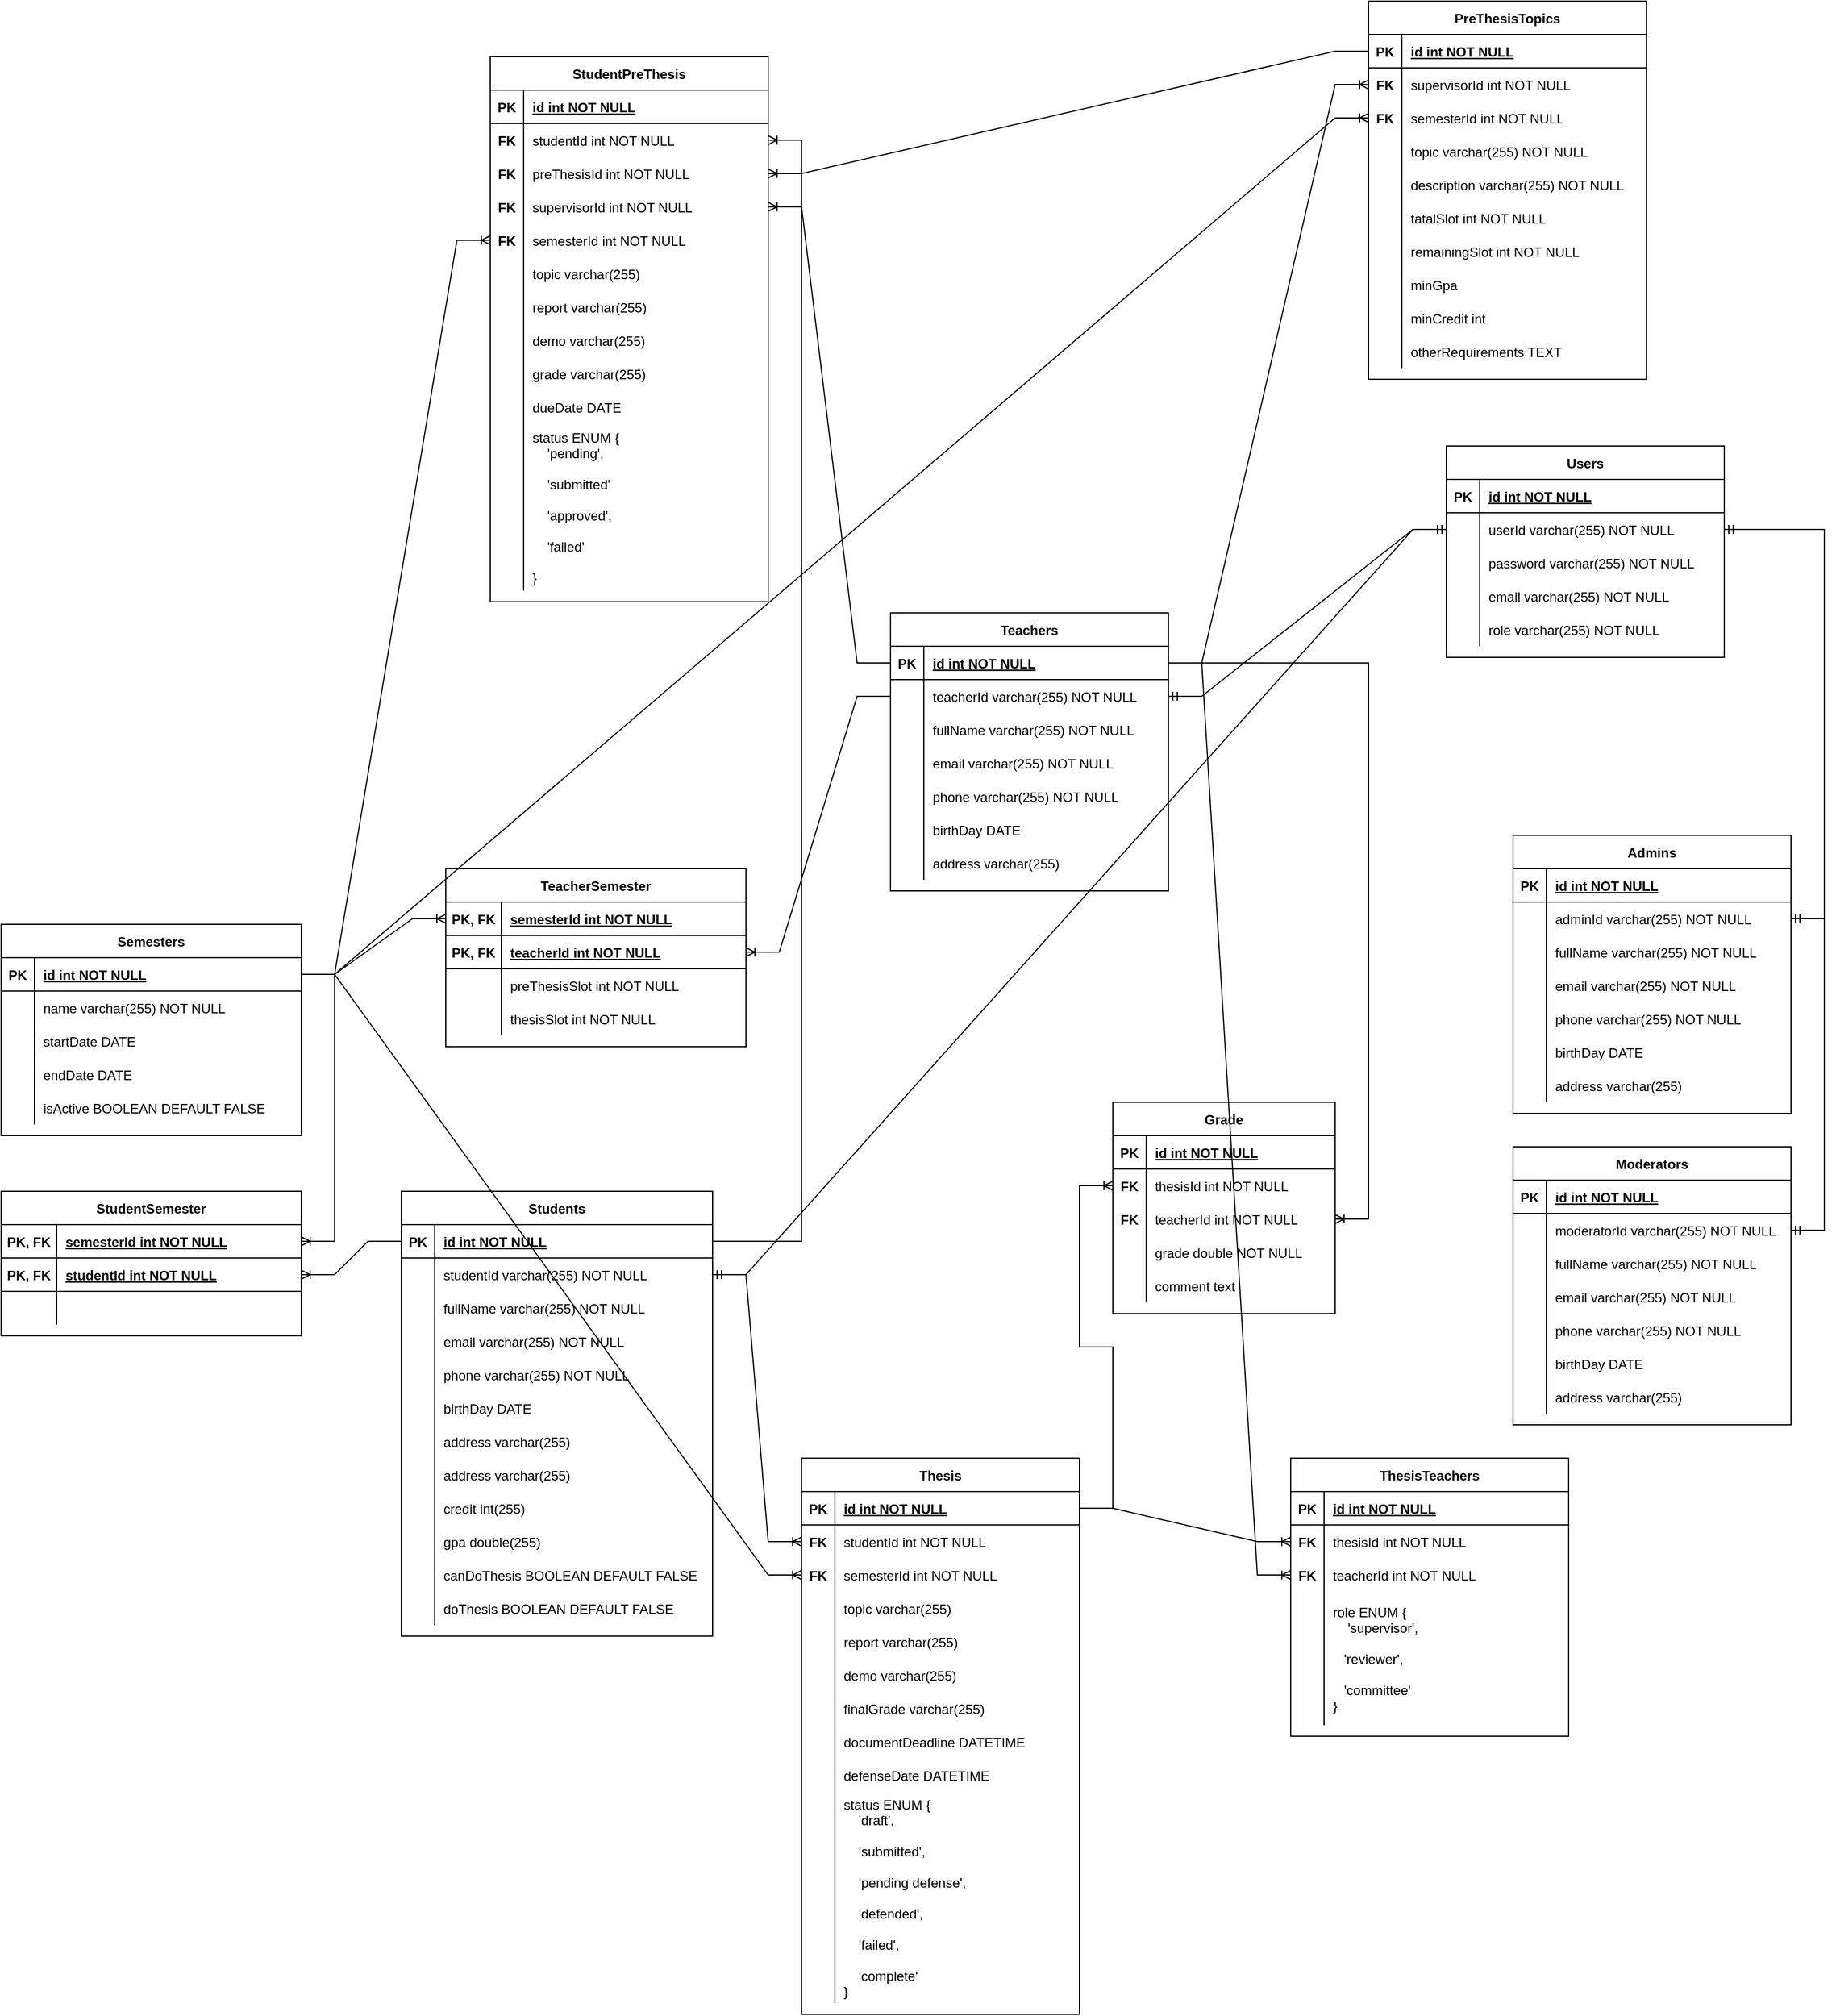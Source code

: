 <mxfile version="26.1.0">
  <diagram id="R2lEEEUBdFMjLlhIrx00" name="Page-1">
    <mxGraphModel dx="3348" dy="3776" grid="1" gridSize="10" guides="1" tooltips="1" connect="1" arrows="1" fold="1" page="1" pageScale="1" pageWidth="850" pageHeight="1100" math="0" shadow="0" extFonts="Permanent Marker^https://fonts.googleapis.com/css?family=Permanent+Marker">
      <root>
        <mxCell id="0" />
        <mxCell id="1" parent="0" />
        <mxCell id="15f6fEm2zg_hkn7eKAET-189" value="Users" style="shape=table;startSize=30;container=1;collapsible=1;childLayout=tableLayout;fixedRows=1;rowLines=0;fontStyle=1;align=center;resizeLast=1;" parent="1" vertex="1">
          <mxGeometry x="1380" y="-1030" width="250" height="190" as="geometry" />
        </mxCell>
        <mxCell id="15f6fEm2zg_hkn7eKAET-190" value="" style="shape=partialRectangle;collapsible=0;dropTarget=0;pointerEvents=0;fillColor=none;points=[[0,0.5],[1,0.5]];portConstraint=eastwest;top=0;left=0;right=0;bottom=1;" parent="15f6fEm2zg_hkn7eKAET-189" vertex="1">
          <mxGeometry y="30" width="250" height="30" as="geometry" />
        </mxCell>
        <mxCell id="15f6fEm2zg_hkn7eKAET-191" value="PK" style="shape=partialRectangle;overflow=hidden;connectable=0;fillColor=none;top=0;left=0;bottom=0;right=0;fontStyle=1;" parent="15f6fEm2zg_hkn7eKAET-190" vertex="1">
          <mxGeometry width="30" height="30" as="geometry">
            <mxRectangle width="30" height="30" as="alternateBounds" />
          </mxGeometry>
        </mxCell>
        <mxCell id="15f6fEm2zg_hkn7eKAET-192" value="id int NOT NULL " style="shape=partialRectangle;overflow=hidden;connectable=0;fillColor=none;top=0;left=0;bottom=0;right=0;align=left;spacingLeft=6;fontStyle=5;" parent="15f6fEm2zg_hkn7eKAET-190" vertex="1">
          <mxGeometry x="30" width="220" height="30" as="geometry">
            <mxRectangle width="220" height="30" as="alternateBounds" />
          </mxGeometry>
        </mxCell>
        <mxCell id="15f6fEm2zg_hkn7eKAET-341" value="" style="shape=partialRectangle;collapsible=0;dropTarget=0;pointerEvents=0;fillColor=none;points=[[0,0.5],[1,0.5]];portConstraint=eastwest;top=0;left=0;right=0;bottom=0;" parent="15f6fEm2zg_hkn7eKAET-189" vertex="1">
          <mxGeometry y="60" width="250" height="30" as="geometry" />
        </mxCell>
        <mxCell id="15f6fEm2zg_hkn7eKAET-342" value="" style="shape=partialRectangle;overflow=hidden;connectable=0;fillColor=none;top=0;left=0;bottom=0;right=0;" parent="15f6fEm2zg_hkn7eKAET-341" vertex="1">
          <mxGeometry width="30" height="30" as="geometry">
            <mxRectangle width="30" height="30" as="alternateBounds" />
          </mxGeometry>
        </mxCell>
        <mxCell id="15f6fEm2zg_hkn7eKAET-343" value="userId varchar(255) NOT NULL" style="shape=partialRectangle;overflow=hidden;connectable=0;fillColor=none;top=0;left=0;bottom=0;right=0;align=left;spacingLeft=6;" parent="15f6fEm2zg_hkn7eKAET-341" vertex="1">
          <mxGeometry x="30" width="220" height="30" as="geometry">
            <mxRectangle width="220" height="30" as="alternateBounds" />
          </mxGeometry>
        </mxCell>
        <mxCell id="15f6fEm2zg_hkn7eKAET-193" value="" style="shape=partialRectangle;collapsible=0;dropTarget=0;pointerEvents=0;fillColor=none;points=[[0,0.5],[1,0.5]];portConstraint=eastwest;top=0;left=0;right=0;bottom=0;" parent="15f6fEm2zg_hkn7eKAET-189" vertex="1">
          <mxGeometry y="90" width="250" height="30" as="geometry" />
        </mxCell>
        <mxCell id="15f6fEm2zg_hkn7eKAET-194" value="" style="shape=partialRectangle;overflow=hidden;connectable=0;fillColor=none;top=0;left=0;bottom=0;right=0;" parent="15f6fEm2zg_hkn7eKAET-193" vertex="1">
          <mxGeometry width="30" height="30" as="geometry">
            <mxRectangle width="30" height="30" as="alternateBounds" />
          </mxGeometry>
        </mxCell>
        <mxCell id="15f6fEm2zg_hkn7eKAET-195" value="password varchar(255) NOT NULL" style="shape=partialRectangle;overflow=hidden;connectable=0;fillColor=none;top=0;left=0;bottom=0;right=0;align=left;spacingLeft=6;" parent="15f6fEm2zg_hkn7eKAET-193" vertex="1">
          <mxGeometry x="30" width="220" height="30" as="geometry">
            <mxRectangle width="220" height="30" as="alternateBounds" />
          </mxGeometry>
        </mxCell>
        <mxCell id="15f6fEm2zg_hkn7eKAET-240" value="" style="shape=partialRectangle;collapsible=0;dropTarget=0;pointerEvents=0;fillColor=none;points=[[0,0.5],[1,0.5]];portConstraint=eastwest;top=0;left=0;right=0;bottom=0;" parent="15f6fEm2zg_hkn7eKAET-189" vertex="1">
          <mxGeometry y="120" width="250" height="30" as="geometry" />
        </mxCell>
        <mxCell id="15f6fEm2zg_hkn7eKAET-241" value="" style="shape=partialRectangle;overflow=hidden;connectable=0;fillColor=none;top=0;left=0;bottom=0;right=0;" parent="15f6fEm2zg_hkn7eKAET-240" vertex="1">
          <mxGeometry width="30" height="30" as="geometry">
            <mxRectangle width="30" height="30" as="alternateBounds" />
          </mxGeometry>
        </mxCell>
        <mxCell id="15f6fEm2zg_hkn7eKAET-242" value="email varchar(255) NOT NULL" style="shape=partialRectangle;overflow=hidden;connectable=0;fillColor=none;top=0;left=0;bottom=0;right=0;align=left;spacingLeft=6;" parent="15f6fEm2zg_hkn7eKAET-240" vertex="1">
          <mxGeometry x="30" width="220" height="30" as="geometry">
            <mxRectangle width="220" height="30" as="alternateBounds" />
          </mxGeometry>
        </mxCell>
        <mxCell id="15f6fEm2zg_hkn7eKAET-199" value="" style="shape=partialRectangle;collapsible=0;dropTarget=0;pointerEvents=0;fillColor=none;points=[[0,0.5],[1,0.5]];portConstraint=eastwest;top=0;left=0;right=0;bottom=0;" parent="15f6fEm2zg_hkn7eKAET-189" vertex="1">
          <mxGeometry y="150" width="250" height="30" as="geometry" />
        </mxCell>
        <mxCell id="15f6fEm2zg_hkn7eKAET-200" value="" style="shape=partialRectangle;overflow=hidden;connectable=0;fillColor=none;top=0;left=0;bottom=0;right=0;" parent="15f6fEm2zg_hkn7eKAET-199" vertex="1">
          <mxGeometry width="30" height="30" as="geometry">
            <mxRectangle width="30" height="30" as="alternateBounds" />
          </mxGeometry>
        </mxCell>
        <mxCell id="15f6fEm2zg_hkn7eKAET-201" value="role varchar(255) NOT NULL" style="shape=partialRectangle;overflow=hidden;connectable=0;fillColor=none;top=0;left=0;bottom=0;right=0;align=left;spacingLeft=6;" parent="15f6fEm2zg_hkn7eKAET-199" vertex="1">
          <mxGeometry x="30" width="220" height="30" as="geometry">
            <mxRectangle width="220" height="30" as="alternateBounds" />
          </mxGeometry>
        </mxCell>
        <mxCell id="15f6fEm2zg_hkn7eKAET-205" value="Semesters" style="shape=table;startSize=30;container=1;collapsible=1;childLayout=tableLayout;fixedRows=1;rowLines=0;fontStyle=1;align=center;resizeLast=1;" parent="1" vertex="1">
          <mxGeometry x="80" y="-600" width="270" height="190" as="geometry" />
        </mxCell>
        <mxCell id="15f6fEm2zg_hkn7eKAET-206" value="" style="shape=partialRectangle;collapsible=0;dropTarget=0;pointerEvents=0;fillColor=none;points=[[0,0.5],[1,0.5]];portConstraint=eastwest;top=0;left=0;right=0;bottom=1;" parent="15f6fEm2zg_hkn7eKAET-205" vertex="1">
          <mxGeometry y="30" width="270" height="30" as="geometry" />
        </mxCell>
        <mxCell id="15f6fEm2zg_hkn7eKAET-207" value="PK" style="shape=partialRectangle;overflow=hidden;connectable=0;fillColor=none;top=0;left=0;bottom=0;right=0;fontStyle=1;" parent="15f6fEm2zg_hkn7eKAET-206" vertex="1">
          <mxGeometry width="30" height="30" as="geometry">
            <mxRectangle width="30" height="30" as="alternateBounds" />
          </mxGeometry>
        </mxCell>
        <mxCell id="15f6fEm2zg_hkn7eKAET-208" value="id int NOT NULL " style="shape=partialRectangle;overflow=hidden;connectable=0;fillColor=none;top=0;left=0;bottom=0;right=0;align=left;spacingLeft=6;fontStyle=5;" parent="15f6fEm2zg_hkn7eKAET-206" vertex="1">
          <mxGeometry x="30" width="240" height="30" as="geometry">
            <mxRectangle width="240" height="30" as="alternateBounds" />
          </mxGeometry>
        </mxCell>
        <mxCell id="15f6fEm2zg_hkn7eKAET-209" value="" style="shape=partialRectangle;collapsible=0;dropTarget=0;pointerEvents=0;fillColor=none;points=[[0,0.5],[1,0.5]];portConstraint=eastwest;top=0;left=0;right=0;bottom=0;" parent="15f6fEm2zg_hkn7eKAET-205" vertex="1">
          <mxGeometry y="60" width="270" height="30" as="geometry" />
        </mxCell>
        <mxCell id="15f6fEm2zg_hkn7eKAET-210" value="" style="shape=partialRectangle;overflow=hidden;connectable=0;fillColor=none;top=0;left=0;bottom=0;right=0;" parent="15f6fEm2zg_hkn7eKAET-209" vertex="1">
          <mxGeometry width="30" height="30" as="geometry">
            <mxRectangle width="30" height="30" as="alternateBounds" />
          </mxGeometry>
        </mxCell>
        <mxCell id="15f6fEm2zg_hkn7eKAET-211" value="name varchar(255) NOT NULL" style="shape=partialRectangle;overflow=hidden;connectable=0;fillColor=none;top=0;left=0;bottom=0;right=0;align=left;spacingLeft=6;" parent="15f6fEm2zg_hkn7eKAET-209" vertex="1">
          <mxGeometry x="30" width="240" height="30" as="geometry">
            <mxRectangle width="240" height="30" as="alternateBounds" />
          </mxGeometry>
        </mxCell>
        <mxCell id="15f6fEm2zg_hkn7eKAET-212" value="" style="shape=partialRectangle;collapsible=0;dropTarget=0;pointerEvents=0;fillColor=none;points=[[0,0.5],[1,0.5]];portConstraint=eastwest;top=0;left=0;right=0;bottom=0;" parent="15f6fEm2zg_hkn7eKAET-205" vertex="1">
          <mxGeometry y="90" width="270" height="30" as="geometry" />
        </mxCell>
        <mxCell id="15f6fEm2zg_hkn7eKAET-213" value="" style="shape=partialRectangle;overflow=hidden;connectable=0;fillColor=none;top=0;left=0;bottom=0;right=0;" parent="15f6fEm2zg_hkn7eKAET-212" vertex="1">
          <mxGeometry width="30" height="30" as="geometry">
            <mxRectangle width="30" height="30" as="alternateBounds" />
          </mxGeometry>
        </mxCell>
        <mxCell id="15f6fEm2zg_hkn7eKAET-214" value="startDate DATE" style="shape=partialRectangle;overflow=hidden;connectable=0;fillColor=none;top=0;left=0;bottom=0;right=0;align=left;spacingLeft=6;" parent="15f6fEm2zg_hkn7eKAET-212" vertex="1">
          <mxGeometry x="30" width="240" height="30" as="geometry">
            <mxRectangle width="240" height="30" as="alternateBounds" />
          </mxGeometry>
        </mxCell>
        <mxCell id="15f6fEm2zg_hkn7eKAET-215" value="" style="shape=partialRectangle;collapsible=0;dropTarget=0;pointerEvents=0;fillColor=none;points=[[0,0.5],[1,0.5]];portConstraint=eastwest;top=0;left=0;right=0;bottom=0;" parent="15f6fEm2zg_hkn7eKAET-205" vertex="1">
          <mxGeometry y="120" width="270" height="30" as="geometry" />
        </mxCell>
        <mxCell id="15f6fEm2zg_hkn7eKAET-216" value="" style="shape=partialRectangle;overflow=hidden;connectable=0;fillColor=none;top=0;left=0;bottom=0;right=0;" parent="15f6fEm2zg_hkn7eKAET-215" vertex="1">
          <mxGeometry width="30" height="30" as="geometry">
            <mxRectangle width="30" height="30" as="alternateBounds" />
          </mxGeometry>
        </mxCell>
        <mxCell id="15f6fEm2zg_hkn7eKAET-217" value="endDate DATE" style="shape=partialRectangle;overflow=hidden;connectable=0;fillColor=none;top=0;left=0;bottom=0;right=0;align=left;spacingLeft=6;" parent="15f6fEm2zg_hkn7eKAET-215" vertex="1">
          <mxGeometry x="30" width="240" height="30" as="geometry">
            <mxRectangle width="240" height="30" as="alternateBounds" />
          </mxGeometry>
        </mxCell>
        <mxCell id="15f6fEm2zg_hkn7eKAET-218" value="" style="shape=partialRectangle;collapsible=0;dropTarget=0;pointerEvents=0;fillColor=none;points=[[0,0.5],[1,0.5]];portConstraint=eastwest;top=0;left=0;right=0;bottom=0;" parent="15f6fEm2zg_hkn7eKAET-205" vertex="1">
          <mxGeometry y="150" width="270" height="30" as="geometry" />
        </mxCell>
        <mxCell id="15f6fEm2zg_hkn7eKAET-219" value="" style="shape=partialRectangle;overflow=hidden;connectable=0;fillColor=none;top=0;left=0;bottom=0;right=0;" parent="15f6fEm2zg_hkn7eKAET-218" vertex="1">
          <mxGeometry width="30" height="30" as="geometry">
            <mxRectangle width="30" height="30" as="alternateBounds" />
          </mxGeometry>
        </mxCell>
        <mxCell id="15f6fEm2zg_hkn7eKAET-220" value="isActive BOOLEAN DEFAULT FALSE" style="shape=partialRectangle;overflow=hidden;connectable=0;fillColor=none;top=0;left=0;bottom=0;right=0;align=left;spacingLeft=6;" parent="15f6fEm2zg_hkn7eKAET-218" vertex="1">
          <mxGeometry x="30" width="240" height="30" as="geometry">
            <mxRectangle width="240" height="30" as="alternateBounds" />
          </mxGeometry>
        </mxCell>
        <mxCell id="15f6fEm2zg_hkn7eKAET-221" value="Teachers" style="shape=table;startSize=30;container=1;collapsible=1;childLayout=tableLayout;fixedRows=1;rowLines=0;fontStyle=1;align=center;resizeLast=1;" parent="1" vertex="1">
          <mxGeometry x="880" y="-880" width="250" height="250" as="geometry" />
        </mxCell>
        <mxCell id="15f6fEm2zg_hkn7eKAET-222" value="" style="shape=partialRectangle;collapsible=0;dropTarget=0;pointerEvents=0;fillColor=none;points=[[0,0.5],[1,0.5]];portConstraint=eastwest;top=0;left=0;right=0;bottom=1;" parent="15f6fEm2zg_hkn7eKAET-221" vertex="1">
          <mxGeometry y="30" width="250" height="30" as="geometry" />
        </mxCell>
        <mxCell id="15f6fEm2zg_hkn7eKAET-223" value="PK" style="shape=partialRectangle;overflow=hidden;connectable=0;fillColor=none;top=0;left=0;bottom=0;right=0;fontStyle=1;" parent="15f6fEm2zg_hkn7eKAET-222" vertex="1">
          <mxGeometry width="30" height="30" as="geometry">
            <mxRectangle width="30" height="30" as="alternateBounds" />
          </mxGeometry>
        </mxCell>
        <mxCell id="15f6fEm2zg_hkn7eKAET-224" value="id int NOT NULL " style="shape=partialRectangle;overflow=hidden;connectable=0;fillColor=none;top=0;left=0;bottom=0;right=0;align=left;spacingLeft=6;fontStyle=5;" parent="15f6fEm2zg_hkn7eKAET-222" vertex="1">
          <mxGeometry x="30" width="220" height="30" as="geometry">
            <mxRectangle width="220" height="30" as="alternateBounds" />
          </mxGeometry>
        </mxCell>
        <mxCell id="15f6fEm2zg_hkn7eKAET-225" value="" style="shape=partialRectangle;collapsible=0;dropTarget=0;pointerEvents=0;fillColor=none;points=[[0,0.5],[1,0.5]];portConstraint=eastwest;top=0;left=0;right=0;bottom=0;" parent="15f6fEm2zg_hkn7eKAET-221" vertex="1">
          <mxGeometry y="60" width="250" height="30" as="geometry" />
        </mxCell>
        <mxCell id="15f6fEm2zg_hkn7eKAET-226" value="" style="shape=partialRectangle;overflow=hidden;connectable=0;fillColor=none;top=0;left=0;bottom=0;right=0;" parent="15f6fEm2zg_hkn7eKAET-225" vertex="1">
          <mxGeometry width="30" height="30" as="geometry">
            <mxRectangle width="30" height="30" as="alternateBounds" />
          </mxGeometry>
        </mxCell>
        <mxCell id="15f6fEm2zg_hkn7eKAET-227" value="teacherId varchar(255) NOT NULL" style="shape=partialRectangle;overflow=hidden;connectable=0;fillColor=none;top=0;left=0;bottom=0;right=0;align=left;spacingLeft=6;" parent="15f6fEm2zg_hkn7eKAET-225" vertex="1">
          <mxGeometry x="30" width="220" height="30" as="geometry">
            <mxRectangle width="220" height="30" as="alternateBounds" />
          </mxGeometry>
        </mxCell>
        <mxCell id="15f6fEm2zg_hkn7eKAET-369" value="" style="shape=partialRectangle;collapsible=0;dropTarget=0;pointerEvents=0;fillColor=none;points=[[0,0.5],[1,0.5]];portConstraint=eastwest;top=0;left=0;right=0;bottom=0;" parent="15f6fEm2zg_hkn7eKAET-221" vertex="1">
          <mxGeometry y="90" width="250" height="30" as="geometry" />
        </mxCell>
        <mxCell id="15f6fEm2zg_hkn7eKAET-370" value="" style="shape=partialRectangle;overflow=hidden;connectable=0;fillColor=none;top=0;left=0;bottom=0;right=0;" parent="15f6fEm2zg_hkn7eKAET-369" vertex="1">
          <mxGeometry width="30" height="30" as="geometry">
            <mxRectangle width="30" height="30" as="alternateBounds" />
          </mxGeometry>
        </mxCell>
        <mxCell id="15f6fEm2zg_hkn7eKAET-371" value="fullName varchar(255) NOT NULL" style="shape=partialRectangle;overflow=hidden;connectable=0;fillColor=none;top=0;left=0;bottom=0;right=0;align=left;spacingLeft=6;" parent="15f6fEm2zg_hkn7eKAET-369" vertex="1">
          <mxGeometry x="30" width="220" height="30" as="geometry">
            <mxRectangle width="220" height="30" as="alternateBounds" />
          </mxGeometry>
        </mxCell>
        <mxCell id="15f6fEm2zg_hkn7eKAET-228" value="" style="shape=partialRectangle;collapsible=0;dropTarget=0;pointerEvents=0;fillColor=none;points=[[0,0.5],[1,0.5]];portConstraint=eastwest;top=0;left=0;right=0;bottom=0;" parent="15f6fEm2zg_hkn7eKAET-221" vertex="1">
          <mxGeometry y="120" width="250" height="30" as="geometry" />
        </mxCell>
        <mxCell id="15f6fEm2zg_hkn7eKAET-229" value="" style="shape=partialRectangle;overflow=hidden;connectable=0;fillColor=none;top=0;left=0;bottom=0;right=0;" parent="15f6fEm2zg_hkn7eKAET-228" vertex="1">
          <mxGeometry width="30" height="30" as="geometry">
            <mxRectangle width="30" height="30" as="alternateBounds" />
          </mxGeometry>
        </mxCell>
        <mxCell id="15f6fEm2zg_hkn7eKAET-230" value="email varchar(255) NOT NULL" style="shape=partialRectangle;overflow=hidden;connectable=0;fillColor=none;top=0;left=0;bottom=0;right=0;align=left;spacingLeft=6;" parent="15f6fEm2zg_hkn7eKAET-228" vertex="1">
          <mxGeometry x="30" width="220" height="30" as="geometry">
            <mxRectangle width="220" height="30" as="alternateBounds" />
          </mxGeometry>
        </mxCell>
        <mxCell id="15f6fEm2zg_hkn7eKAET-237" value="" style="shape=partialRectangle;collapsible=0;dropTarget=0;pointerEvents=0;fillColor=none;points=[[0,0.5],[1,0.5]];portConstraint=eastwest;top=0;left=0;right=0;bottom=0;" parent="15f6fEm2zg_hkn7eKAET-221" vertex="1">
          <mxGeometry y="150" width="250" height="30" as="geometry" />
        </mxCell>
        <mxCell id="15f6fEm2zg_hkn7eKAET-238" value="" style="shape=partialRectangle;overflow=hidden;connectable=0;fillColor=none;top=0;left=0;bottom=0;right=0;" parent="15f6fEm2zg_hkn7eKAET-237" vertex="1">
          <mxGeometry width="30" height="30" as="geometry">
            <mxRectangle width="30" height="30" as="alternateBounds" />
          </mxGeometry>
        </mxCell>
        <mxCell id="15f6fEm2zg_hkn7eKAET-239" value="phone varchar(255) NOT NULL" style="shape=partialRectangle;overflow=hidden;connectable=0;fillColor=none;top=0;left=0;bottom=0;right=0;align=left;spacingLeft=6;" parent="15f6fEm2zg_hkn7eKAET-237" vertex="1">
          <mxGeometry x="30" width="220" height="30" as="geometry">
            <mxRectangle width="220" height="30" as="alternateBounds" />
          </mxGeometry>
        </mxCell>
        <mxCell id="15f6fEm2zg_hkn7eKAET-231" value="" style="shape=partialRectangle;collapsible=0;dropTarget=0;pointerEvents=0;fillColor=none;points=[[0,0.5],[1,0.5]];portConstraint=eastwest;top=0;left=0;right=0;bottom=0;" parent="15f6fEm2zg_hkn7eKAET-221" vertex="1">
          <mxGeometry y="180" width="250" height="30" as="geometry" />
        </mxCell>
        <mxCell id="15f6fEm2zg_hkn7eKAET-232" value="" style="shape=partialRectangle;overflow=hidden;connectable=0;fillColor=none;top=0;left=0;bottom=0;right=0;" parent="15f6fEm2zg_hkn7eKAET-231" vertex="1">
          <mxGeometry width="30" height="30" as="geometry">
            <mxRectangle width="30" height="30" as="alternateBounds" />
          </mxGeometry>
        </mxCell>
        <mxCell id="15f6fEm2zg_hkn7eKAET-233" value="birthDay DATE" style="shape=partialRectangle;overflow=hidden;connectable=0;fillColor=none;top=0;left=0;bottom=0;right=0;align=left;spacingLeft=6;" parent="15f6fEm2zg_hkn7eKAET-231" vertex="1">
          <mxGeometry x="30" width="220" height="30" as="geometry">
            <mxRectangle width="220" height="30" as="alternateBounds" />
          </mxGeometry>
        </mxCell>
        <mxCell id="15f6fEm2zg_hkn7eKAET-234" value="" style="shape=partialRectangle;collapsible=0;dropTarget=0;pointerEvents=0;fillColor=none;points=[[0,0.5],[1,0.5]];portConstraint=eastwest;top=0;left=0;right=0;bottom=0;" parent="15f6fEm2zg_hkn7eKAET-221" vertex="1">
          <mxGeometry y="210" width="250" height="30" as="geometry" />
        </mxCell>
        <mxCell id="15f6fEm2zg_hkn7eKAET-235" value="" style="shape=partialRectangle;overflow=hidden;connectable=0;fillColor=none;top=0;left=0;bottom=0;right=0;" parent="15f6fEm2zg_hkn7eKAET-234" vertex="1">
          <mxGeometry width="30" height="30" as="geometry">
            <mxRectangle width="30" height="30" as="alternateBounds" />
          </mxGeometry>
        </mxCell>
        <mxCell id="15f6fEm2zg_hkn7eKAET-236" value="address varchar(255)" style="shape=partialRectangle;overflow=hidden;connectable=0;fillColor=none;top=0;left=0;bottom=0;right=0;align=left;spacingLeft=6;fontStyle=0" parent="15f6fEm2zg_hkn7eKAET-234" vertex="1">
          <mxGeometry x="30" width="220" height="30" as="geometry">
            <mxRectangle width="220" height="30" as="alternateBounds" />
          </mxGeometry>
        </mxCell>
        <mxCell id="15f6fEm2zg_hkn7eKAET-243" value="Students" style="shape=table;startSize=30;container=1;collapsible=1;childLayout=tableLayout;fixedRows=1;rowLines=0;fontStyle=1;align=center;resizeLast=1;" parent="1" vertex="1">
          <mxGeometry x="440" y="-360" width="280" height="400" as="geometry" />
        </mxCell>
        <mxCell id="15f6fEm2zg_hkn7eKAET-244" value="" style="shape=partialRectangle;collapsible=0;dropTarget=0;pointerEvents=0;fillColor=none;points=[[0,0.5],[1,0.5]];portConstraint=eastwest;top=0;left=0;right=0;bottom=1;" parent="15f6fEm2zg_hkn7eKAET-243" vertex="1">
          <mxGeometry y="30" width="280" height="30" as="geometry" />
        </mxCell>
        <mxCell id="15f6fEm2zg_hkn7eKAET-245" value="PK" style="shape=partialRectangle;overflow=hidden;connectable=0;fillColor=none;top=0;left=0;bottom=0;right=0;fontStyle=1;" parent="15f6fEm2zg_hkn7eKAET-244" vertex="1">
          <mxGeometry width="30" height="30" as="geometry">
            <mxRectangle width="30" height="30" as="alternateBounds" />
          </mxGeometry>
        </mxCell>
        <mxCell id="15f6fEm2zg_hkn7eKAET-246" value="id int NOT NULL " style="shape=partialRectangle;overflow=hidden;connectable=0;fillColor=none;top=0;left=0;bottom=0;right=0;align=left;spacingLeft=6;fontStyle=5;" parent="15f6fEm2zg_hkn7eKAET-244" vertex="1">
          <mxGeometry x="30" width="250" height="30" as="geometry">
            <mxRectangle width="250" height="30" as="alternateBounds" />
          </mxGeometry>
        </mxCell>
        <mxCell id="15f6fEm2zg_hkn7eKAET-247" value="" style="shape=partialRectangle;collapsible=0;dropTarget=0;pointerEvents=0;fillColor=none;points=[[0,0.5],[1,0.5]];portConstraint=eastwest;top=0;left=0;right=0;bottom=0;" parent="15f6fEm2zg_hkn7eKAET-243" vertex="1">
          <mxGeometry y="60" width="280" height="30" as="geometry" />
        </mxCell>
        <mxCell id="15f6fEm2zg_hkn7eKAET-248" value="" style="shape=partialRectangle;overflow=hidden;connectable=0;fillColor=none;top=0;left=0;bottom=0;right=0;" parent="15f6fEm2zg_hkn7eKAET-247" vertex="1">
          <mxGeometry width="30" height="30" as="geometry">
            <mxRectangle width="30" height="30" as="alternateBounds" />
          </mxGeometry>
        </mxCell>
        <mxCell id="15f6fEm2zg_hkn7eKAET-249" value="studentId varchar(255) NOT NULL" style="shape=partialRectangle;overflow=hidden;connectable=0;fillColor=none;top=0;left=0;bottom=0;right=0;align=left;spacingLeft=6;" parent="15f6fEm2zg_hkn7eKAET-247" vertex="1">
          <mxGeometry x="30" width="250" height="30" as="geometry">
            <mxRectangle width="250" height="30" as="alternateBounds" />
          </mxGeometry>
        </mxCell>
        <mxCell id="15f6fEm2zg_hkn7eKAET-393" value="" style="shape=partialRectangle;collapsible=0;dropTarget=0;pointerEvents=0;fillColor=none;points=[[0,0.5],[1,0.5]];portConstraint=eastwest;top=0;left=0;right=0;bottom=0;" parent="15f6fEm2zg_hkn7eKAET-243" vertex="1">
          <mxGeometry y="90" width="280" height="30" as="geometry" />
        </mxCell>
        <mxCell id="15f6fEm2zg_hkn7eKAET-394" value="" style="shape=partialRectangle;overflow=hidden;connectable=0;fillColor=none;top=0;left=0;bottom=0;right=0;" parent="15f6fEm2zg_hkn7eKAET-393" vertex="1">
          <mxGeometry width="30" height="30" as="geometry">
            <mxRectangle width="30" height="30" as="alternateBounds" />
          </mxGeometry>
        </mxCell>
        <mxCell id="15f6fEm2zg_hkn7eKAET-395" value="fullName varchar(255) NOT NULL" style="shape=partialRectangle;overflow=hidden;connectable=0;fillColor=none;top=0;left=0;bottom=0;right=0;align=left;spacingLeft=6;" parent="15f6fEm2zg_hkn7eKAET-393" vertex="1">
          <mxGeometry x="30" width="250" height="30" as="geometry">
            <mxRectangle width="250" height="30" as="alternateBounds" />
          </mxGeometry>
        </mxCell>
        <mxCell id="15f6fEm2zg_hkn7eKAET-250" value="" style="shape=partialRectangle;collapsible=0;dropTarget=0;pointerEvents=0;fillColor=none;points=[[0,0.5],[1,0.5]];portConstraint=eastwest;top=0;left=0;right=0;bottom=0;" parent="15f6fEm2zg_hkn7eKAET-243" vertex="1">
          <mxGeometry y="120" width="280" height="30" as="geometry" />
        </mxCell>
        <mxCell id="15f6fEm2zg_hkn7eKAET-251" value="" style="shape=partialRectangle;overflow=hidden;connectable=0;fillColor=none;top=0;left=0;bottom=0;right=0;" parent="15f6fEm2zg_hkn7eKAET-250" vertex="1">
          <mxGeometry width="30" height="30" as="geometry">
            <mxRectangle width="30" height="30" as="alternateBounds" />
          </mxGeometry>
        </mxCell>
        <mxCell id="15f6fEm2zg_hkn7eKAET-252" value="email varchar(255) NOT NULL" style="shape=partialRectangle;overflow=hidden;connectable=0;fillColor=none;top=0;left=0;bottom=0;right=0;align=left;spacingLeft=6;" parent="15f6fEm2zg_hkn7eKAET-250" vertex="1">
          <mxGeometry x="30" width="250" height="30" as="geometry">
            <mxRectangle width="250" height="30" as="alternateBounds" />
          </mxGeometry>
        </mxCell>
        <mxCell id="15f6fEm2zg_hkn7eKAET-253" value="" style="shape=partialRectangle;collapsible=0;dropTarget=0;pointerEvents=0;fillColor=none;points=[[0,0.5],[1,0.5]];portConstraint=eastwest;top=0;left=0;right=0;bottom=0;" parent="15f6fEm2zg_hkn7eKAET-243" vertex="1">
          <mxGeometry y="150" width="280" height="30" as="geometry" />
        </mxCell>
        <mxCell id="15f6fEm2zg_hkn7eKAET-254" value="" style="shape=partialRectangle;overflow=hidden;connectable=0;fillColor=none;top=0;left=0;bottom=0;right=0;" parent="15f6fEm2zg_hkn7eKAET-253" vertex="1">
          <mxGeometry width="30" height="30" as="geometry">
            <mxRectangle width="30" height="30" as="alternateBounds" />
          </mxGeometry>
        </mxCell>
        <mxCell id="15f6fEm2zg_hkn7eKAET-255" value="phone varchar(255) NOT NULL" style="shape=partialRectangle;overflow=hidden;connectable=0;fillColor=none;top=0;left=0;bottom=0;right=0;align=left;spacingLeft=6;" parent="15f6fEm2zg_hkn7eKAET-253" vertex="1">
          <mxGeometry x="30" width="250" height="30" as="geometry">
            <mxRectangle width="250" height="30" as="alternateBounds" />
          </mxGeometry>
        </mxCell>
        <mxCell id="15f6fEm2zg_hkn7eKAET-256" value="" style="shape=partialRectangle;collapsible=0;dropTarget=0;pointerEvents=0;fillColor=none;points=[[0,0.5],[1,0.5]];portConstraint=eastwest;top=0;left=0;right=0;bottom=0;" parent="15f6fEm2zg_hkn7eKAET-243" vertex="1">
          <mxGeometry y="180" width="280" height="30" as="geometry" />
        </mxCell>
        <mxCell id="15f6fEm2zg_hkn7eKAET-257" value="" style="shape=partialRectangle;overflow=hidden;connectable=0;fillColor=none;top=0;left=0;bottom=0;right=0;" parent="15f6fEm2zg_hkn7eKAET-256" vertex="1">
          <mxGeometry width="30" height="30" as="geometry">
            <mxRectangle width="30" height="30" as="alternateBounds" />
          </mxGeometry>
        </mxCell>
        <mxCell id="15f6fEm2zg_hkn7eKAET-258" value="birthDay DATE" style="shape=partialRectangle;overflow=hidden;connectable=0;fillColor=none;top=0;left=0;bottom=0;right=0;align=left;spacingLeft=6;" parent="15f6fEm2zg_hkn7eKAET-256" vertex="1">
          <mxGeometry x="30" width="250" height="30" as="geometry">
            <mxRectangle width="250" height="30" as="alternateBounds" />
          </mxGeometry>
        </mxCell>
        <mxCell id="15f6fEm2zg_hkn7eKAET-259" value="" style="shape=partialRectangle;collapsible=0;dropTarget=0;pointerEvents=0;fillColor=none;points=[[0,0.5],[1,0.5]];portConstraint=eastwest;top=0;left=0;right=0;bottom=0;" parent="15f6fEm2zg_hkn7eKAET-243" vertex="1">
          <mxGeometry y="210" width="280" height="30" as="geometry" />
        </mxCell>
        <mxCell id="15f6fEm2zg_hkn7eKAET-260" value="" style="shape=partialRectangle;overflow=hidden;connectable=0;fillColor=none;top=0;left=0;bottom=0;right=0;" parent="15f6fEm2zg_hkn7eKAET-259" vertex="1">
          <mxGeometry width="30" height="30" as="geometry">
            <mxRectangle width="30" height="30" as="alternateBounds" />
          </mxGeometry>
        </mxCell>
        <mxCell id="15f6fEm2zg_hkn7eKAET-261" value="address varchar(255)" style="shape=partialRectangle;overflow=hidden;connectable=0;fillColor=none;top=0;left=0;bottom=0;right=0;align=left;spacingLeft=6;fontStyle=0" parent="15f6fEm2zg_hkn7eKAET-259" vertex="1">
          <mxGeometry x="30" width="250" height="30" as="geometry">
            <mxRectangle width="250" height="30" as="alternateBounds" />
          </mxGeometry>
        </mxCell>
        <mxCell id="15f6fEm2zg_hkn7eKAET-616" value="" style="shape=partialRectangle;collapsible=0;dropTarget=0;pointerEvents=0;fillColor=none;points=[[0,0.5],[1,0.5]];portConstraint=eastwest;top=0;left=0;right=0;bottom=0;" parent="15f6fEm2zg_hkn7eKAET-243" vertex="1">
          <mxGeometry y="240" width="280" height="30" as="geometry" />
        </mxCell>
        <mxCell id="15f6fEm2zg_hkn7eKAET-617" value="" style="shape=partialRectangle;overflow=hidden;connectable=0;fillColor=none;top=0;left=0;bottom=0;right=0;" parent="15f6fEm2zg_hkn7eKAET-616" vertex="1">
          <mxGeometry width="30" height="30" as="geometry">
            <mxRectangle width="30" height="30" as="alternateBounds" />
          </mxGeometry>
        </mxCell>
        <mxCell id="15f6fEm2zg_hkn7eKAET-618" value="address varchar(255)" style="shape=partialRectangle;overflow=hidden;connectable=0;fillColor=none;top=0;left=0;bottom=0;right=0;align=left;spacingLeft=6;fontStyle=0" parent="15f6fEm2zg_hkn7eKAET-616" vertex="1">
          <mxGeometry x="30" width="250" height="30" as="geometry">
            <mxRectangle width="250" height="30" as="alternateBounds" />
          </mxGeometry>
        </mxCell>
        <mxCell id="15f6fEm2zg_hkn7eKAET-262" value="" style="shape=partialRectangle;collapsible=0;dropTarget=0;pointerEvents=0;fillColor=none;points=[[0,0.5],[1,0.5]];portConstraint=eastwest;top=0;left=0;right=0;bottom=0;" parent="15f6fEm2zg_hkn7eKAET-243" vertex="1">
          <mxGeometry y="270" width="280" height="30" as="geometry" />
        </mxCell>
        <mxCell id="15f6fEm2zg_hkn7eKAET-263" value="" style="shape=partialRectangle;overflow=hidden;connectable=0;fillColor=none;top=0;left=0;bottom=0;right=0;" parent="15f6fEm2zg_hkn7eKAET-262" vertex="1">
          <mxGeometry width="30" height="30" as="geometry">
            <mxRectangle width="30" height="30" as="alternateBounds" />
          </mxGeometry>
        </mxCell>
        <mxCell id="15f6fEm2zg_hkn7eKAET-264" value="credit int(255)" style="shape=partialRectangle;overflow=hidden;connectable=0;fillColor=none;top=0;left=0;bottom=0;right=0;align=left;spacingLeft=6;fontStyle=0" parent="15f6fEm2zg_hkn7eKAET-262" vertex="1">
          <mxGeometry x="30" width="250" height="30" as="geometry">
            <mxRectangle width="250" height="30" as="alternateBounds" />
          </mxGeometry>
        </mxCell>
        <mxCell id="15f6fEm2zg_hkn7eKAET-265" value="" style="shape=partialRectangle;collapsible=0;dropTarget=0;pointerEvents=0;fillColor=none;points=[[0,0.5],[1,0.5]];portConstraint=eastwest;top=0;left=0;right=0;bottom=0;" parent="15f6fEm2zg_hkn7eKAET-243" vertex="1">
          <mxGeometry y="300" width="280" height="30" as="geometry" />
        </mxCell>
        <mxCell id="15f6fEm2zg_hkn7eKAET-266" value="" style="shape=partialRectangle;overflow=hidden;connectable=0;fillColor=none;top=0;left=0;bottom=0;right=0;" parent="15f6fEm2zg_hkn7eKAET-265" vertex="1">
          <mxGeometry width="30" height="30" as="geometry">
            <mxRectangle width="30" height="30" as="alternateBounds" />
          </mxGeometry>
        </mxCell>
        <mxCell id="15f6fEm2zg_hkn7eKAET-267" value="gpa double(255)" style="shape=partialRectangle;overflow=hidden;connectable=0;fillColor=none;top=0;left=0;bottom=0;right=0;align=left;spacingLeft=6;fontStyle=0" parent="15f6fEm2zg_hkn7eKAET-265" vertex="1">
          <mxGeometry x="30" width="250" height="30" as="geometry">
            <mxRectangle width="250" height="30" as="alternateBounds" />
          </mxGeometry>
        </mxCell>
        <mxCell id="15f6fEm2zg_hkn7eKAET-268" value="" style="shape=partialRectangle;collapsible=0;dropTarget=0;pointerEvents=0;fillColor=none;points=[[0,0.5],[1,0.5]];portConstraint=eastwest;top=0;left=0;right=0;bottom=0;" parent="15f6fEm2zg_hkn7eKAET-243" vertex="1">
          <mxGeometry y="330" width="280" height="30" as="geometry" />
        </mxCell>
        <mxCell id="15f6fEm2zg_hkn7eKAET-269" value="" style="shape=partialRectangle;overflow=hidden;connectable=0;fillColor=none;top=0;left=0;bottom=0;right=0;" parent="15f6fEm2zg_hkn7eKAET-268" vertex="1">
          <mxGeometry width="30" height="30" as="geometry">
            <mxRectangle width="30" height="30" as="alternateBounds" />
          </mxGeometry>
        </mxCell>
        <mxCell id="15f6fEm2zg_hkn7eKAET-270" value="canDoThesis BOOLEAN DEFAULT FALSE" style="shape=partialRectangle;overflow=hidden;connectable=0;fillColor=none;top=0;left=0;bottom=0;right=0;align=left;spacingLeft=6;fontStyle=0" parent="15f6fEm2zg_hkn7eKAET-268" vertex="1">
          <mxGeometry x="30" width="250" height="30" as="geometry">
            <mxRectangle width="250" height="30" as="alternateBounds" />
          </mxGeometry>
        </mxCell>
        <mxCell id="15f6fEm2zg_hkn7eKAET-621" value="" style="shape=partialRectangle;collapsible=0;dropTarget=0;pointerEvents=0;fillColor=none;points=[[0,0.5],[1,0.5]];portConstraint=eastwest;top=0;left=0;right=0;bottom=0;" parent="15f6fEm2zg_hkn7eKAET-243" vertex="1">
          <mxGeometry y="360" width="280" height="30" as="geometry" />
        </mxCell>
        <mxCell id="15f6fEm2zg_hkn7eKAET-622" value="" style="shape=partialRectangle;overflow=hidden;connectable=0;fillColor=none;top=0;left=0;bottom=0;right=0;" parent="15f6fEm2zg_hkn7eKAET-621" vertex="1">
          <mxGeometry width="30" height="30" as="geometry">
            <mxRectangle width="30" height="30" as="alternateBounds" />
          </mxGeometry>
        </mxCell>
        <mxCell id="15f6fEm2zg_hkn7eKAET-623" value="doThesis BOOLEAN DEFAULT FALSE" style="shape=partialRectangle;overflow=hidden;connectable=0;fillColor=none;top=0;left=0;bottom=0;right=0;align=left;spacingLeft=6;fontStyle=0" parent="15f6fEm2zg_hkn7eKAET-621" vertex="1">
          <mxGeometry x="30" width="250" height="30" as="geometry">
            <mxRectangle width="250" height="30" as="alternateBounds" />
          </mxGeometry>
        </mxCell>
        <mxCell id="15f6fEm2zg_hkn7eKAET-271" value="Admins" style="shape=table;startSize=30;container=1;collapsible=1;childLayout=tableLayout;fixedRows=1;rowLines=0;fontStyle=1;align=center;resizeLast=1;" parent="1" vertex="1">
          <mxGeometry x="1440" y="-680" width="250" height="250" as="geometry" />
        </mxCell>
        <mxCell id="15f6fEm2zg_hkn7eKAET-272" value="" style="shape=partialRectangle;collapsible=0;dropTarget=0;pointerEvents=0;fillColor=none;points=[[0,0.5],[1,0.5]];portConstraint=eastwest;top=0;left=0;right=0;bottom=1;" parent="15f6fEm2zg_hkn7eKAET-271" vertex="1">
          <mxGeometry y="30" width="250" height="30" as="geometry" />
        </mxCell>
        <mxCell id="15f6fEm2zg_hkn7eKAET-273" value="PK" style="shape=partialRectangle;overflow=hidden;connectable=0;fillColor=none;top=0;left=0;bottom=0;right=0;fontStyle=1;" parent="15f6fEm2zg_hkn7eKAET-272" vertex="1">
          <mxGeometry width="30" height="30" as="geometry">
            <mxRectangle width="30" height="30" as="alternateBounds" />
          </mxGeometry>
        </mxCell>
        <mxCell id="15f6fEm2zg_hkn7eKAET-274" value="id int NOT NULL " style="shape=partialRectangle;overflow=hidden;connectable=0;fillColor=none;top=0;left=0;bottom=0;right=0;align=left;spacingLeft=6;fontStyle=5;" parent="15f6fEm2zg_hkn7eKAET-272" vertex="1">
          <mxGeometry x="30" width="220" height="30" as="geometry">
            <mxRectangle width="220" height="30" as="alternateBounds" />
          </mxGeometry>
        </mxCell>
        <mxCell id="15f6fEm2zg_hkn7eKAET-275" value="" style="shape=partialRectangle;collapsible=0;dropTarget=0;pointerEvents=0;fillColor=none;points=[[0,0.5],[1,0.5]];portConstraint=eastwest;top=0;left=0;right=0;bottom=0;" parent="15f6fEm2zg_hkn7eKAET-271" vertex="1">
          <mxGeometry y="60" width="250" height="30" as="geometry" />
        </mxCell>
        <mxCell id="15f6fEm2zg_hkn7eKAET-276" value="" style="shape=partialRectangle;overflow=hidden;connectable=0;fillColor=none;top=0;left=0;bottom=0;right=0;" parent="15f6fEm2zg_hkn7eKAET-275" vertex="1">
          <mxGeometry width="30" height="30" as="geometry">
            <mxRectangle width="30" height="30" as="alternateBounds" />
          </mxGeometry>
        </mxCell>
        <mxCell id="15f6fEm2zg_hkn7eKAET-277" value="adminId varchar(255) NOT NULL" style="shape=partialRectangle;overflow=hidden;connectable=0;fillColor=none;top=0;left=0;bottom=0;right=0;align=left;spacingLeft=6;" parent="15f6fEm2zg_hkn7eKAET-275" vertex="1">
          <mxGeometry x="30" width="220" height="30" as="geometry">
            <mxRectangle width="220" height="30" as="alternateBounds" />
          </mxGeometry>
        </mxCell>
        <mxCell id="15f6fEm2zg_hkn7eKAET-363" value="" style="shape=partialRectangle;collapsible=0;dropTarget=0;pointerEvents=0;fillColor=none;points=[[0,0.5],[1,0.5]];portConstraint=eastwest;top=0;left=0;right=0;bottom=0;" parent="15f6fEm2zg_hkn7eKAET-271" vertex="1">
          <mxGeometry y="90" width="250" height="30" as="geometry" />
        </mxCell>
        <mxCell id="15f6fEm2zg_hkn7eKAET-364" value="" style="shape=partialRectangle;overflow=hidden;connectable=0;fillColor=none;top=0;left=0;bottom=0;right=0;" parent="15f6fEm2zg_hkn7eKAET-363" vertex="1">
          <mxGeometry width="30" height="30" as="geometry">
            <mxRectangle width="30" height="30" as="alternateBounds" />
          </mxGeometry>
        </mxCell>
        <mxCell id="15f6fEm2zg_hkn7eKAET-365" value="fullName varchar(255) NOT NULL" style="shape=partialRectangle;overflow=hidden;connectable=0;fillColor=none;top=0;left=0;bottom=0;right=0;align=left;spacingLeft=6;" parent="15f6fEm2zg_hkn7eKAET-363" vertex="1">
          <mxGeometry x="30" width="220" height="30" as="geometry">
            <mxRectangle width="220" height="30" as="alternateBounds" />
          </mxGeometry>
        </mxCell>
        <mxCell id="15f6fEm2zg_hkn7eKAET-278" value="" style="shape=partialRectangle;collapsible=0;dropTarget=0;pointerEvents=0;fillColor=none;points=[[0,0.5],[1,0.5]];portConstraint=eastwest;top=0;left=0;right=0;bottom=0;" parent="15f6fEm2zg_hkn7eKAET-271" vertex="1">
          <mxGeometry y="120" width="250" height="30" as="geometry" />
        </mxCell>
        <mxCell id="15f6fEm2zg_hkn7eKAET-279" value="" style="shape=partialRectangle;overflow=hidden;connectable=0;fillColor=none;top=0;left=0;bottom=0;right=0;" parent="15f6fEm2zg_hkn7eKAET-278" vertex="1">
          <mxGeometry width="30" height="30" as="geometry">
            <mxRectangle width="30" height="30" as="alternateBounds" />
          </mxGeometry>
        </mxCell>
        <mxCell id="15f6fEm2zg_hkn7eKAET-280" value="email varchar(255) NOT NULL" style="shape=partialRectangle;overflow=hidden;connectable=0;fillColor=none;top=0;left=0;bottom=0;right=0;align=left;spacingLeft=6;" parent="15f6fEm2zg_hkn7eKAET-278" vertex="1">
          <mxGeometry x="30" width="220" height="30" as="geometry">
            <mxRectangle width="220" height="30" as="alternateBounds" />
          </mxGeometry>
        </mxCell>
        <mxCell id="15f6fEm2zg_hkn7eKAET-281" value="" style="shape=partialRectangle;collapsible=0;dropTarget=0;pointerEvents=0;fillColor=none;points=[[0,0.5],[1,0.5]];portConstraint=eastwest;top=0;left=0;right=0;bottom=0;" parent="15f6fEm2zg_hkn7eKAET-271" vertex="1">
          <mxGeometry y="150" width="250" height="30" as="geometry" />
        </mxCell>
        <mxCell id="15f6fEm2zg_hkn7eKAET-282" value="" style="shape=partialRectangle;overflow=hidden;connectable=0;fillColor=none;top=0;left=0;bottom=0;right=0;" parent="15f6fEm2zg_hkn7eKAET-281" vertex="1">
          <mxGeometry width="30" height="30" as="geometry">
            <mxRectangle width="30" height="30" as="alternateBounds" />
          </mxGeometry>
        </mxCell>
        <mxCell id="15f6fEm2zg_hkn7eKAET-283" value="phone varchar(255) NOT NULL" style="shape=partialRectangle;overflow=hidden;connectable=0;fillColor=none;top=0;left=0;bottom=0;right=0;align=left;spacingLeft=6;" parent="15f6fEm2zg_hkn7eKAET-281" vertex="1">
          <mxGeometry x="30" width="220" height="30" as="geometry">
            <mxRectangle width="220" height="30" as="alternateBounds" />
          </mxGeometry>
        </mxCell>
        <mxCell id="15f6fEm2zg_hkn7eKAET-284" value="" style="shape=partialRectangle;collapsible=0;dropTarget=0;pointerEvents=0;fillColor=none;points=[[0,0.5],[1,0.5]];portConstraint=eastwest;top=0;left=0;right=0;bottom=0;" parent="15f6fEm2zg_hkn7eKAET-271" vertex="1">
          <mxGeometry y="180" width="250" height="30" as="geometry" />
        </mxCell>
        <mxCell id="15f6fEm2zg_hkn7eKAET-285" value="" style="shape=partialRectangle;overflow=hidden;connectable=0;fillColor=none;top=0;left=0;bottom=0;right=0;" parent="15f6fEm2zg_hkn7eKAET-284" vertex="1">
          <mxGeometry width="30" height="30" as="geometry">
            <mxRectangle width="30" height="30" as="alternateBounds" />
          </mxGeometry>
        </mxCell>
        <mxCell id="15f6fEm2zg_hkn7eKAET-286" value="birthDay DATE" style="shape=partialRectangle;overflow=hidden;connectable=0;fillColor=none;top=0;left=0;bottom=0;right=0;align=left;spacingLeft=6;" parent="15f6fEm2zg_hkn7eKAET-284" vertex="1">
          <mxGeometry x="30" width="220" height="30" as="geometry">
            <mxRectangle width="220" height="30" as="alternateBounds" />
          </mxGeometry>
        </mxCell>
        <mxCell id="15f6fEm2zg_hkn7eKAET-287" value="" style="shape=partialRectangle;collapsible=0;dropTarget=0;pointerEvents=0;fillColor=none;points=[[0,0.5],[1,0.5]];portConstraint=eastwest;top=0;left=0;right=0;bottom=0;" parent="15f6fEm2zg_hkn7eKAET-271" vertex="1">
          <mxGeometry y="210" width="250" height="30" as="geometry" />
        </mxCell>
        <mxCell id="15f6fEm2zg_hkn7eKAET-288" value="" style="shape=partialRectangle;overflow=hidden;connectable=0;fillColor=none;top=0;left=0;bottom=0;right=0;" parent="15f6fEm2zg_hkn7eKAET-287" vertex="1">
          <mxGeometry width="30" height="30" as="geometry">
            <mxRectangle width="30" height="30" as="alternateBounds" />
          </mxGeometry>
        </mxCell>
        <mxCell id="15f6fEm2zg_hkn7eKAET-289" value="address varchar(255)" style="shape=partialRectangle;overflow=hidden;connectable=0;fillColor=none;top=0;left=0;bottom=0;right=0;align=left;spacingLeft=6;fontStyle=0" parent="15f6fEm2zg_hkn7eKAET-287" vertex="1">
          <mxGeometry x="30" width="220" height="30" as="geometry">
            <mxRectangle width="220" height="30" as="alternateBounds" />
          </mxGeometry>
        </mxCell>
        <mxCell id="15f6fEm2zg_hkn7eKAET-290" value="Moderators" style="shape=table;startSize=30;container=1;collapsible=1;childLayout=tableLayout;fixedRows=1;rowLines=0;fontStyle=1;align=center;resizeLast=1;" parent="1" vertex="1">
          <mxGeometry x="1440" y="-400" width="250" height="250" as="geometry" />
        </mxCell>
        <mxCell id="15f6fEm2zg_hkn7eKAET-291" value="" style="shape=partialRectangle;collapsible=0;dropTarget=0;pointerEvents=0;fillColor=none;points=[[0,0.5],[1,0.5]];portConstraint=eastwest;top=0;left=0;right=0;bottom=1;" parent="15f6fEm2zg_hkn7eKAET-290" vertex="1">
          <mxGeometry y="30" width="250" height="30" as="geometry" />
        </mxCell>
        <mxCell id="15f6fEm2zg_hkn7eKAET-292" value="PK" style="shape=partialRectangle;overflow=hidden;connectable=0;fillColor=none;top=0;left=0;bottom=0;right=0;fontStyle=1;" parent="15f6fEm2zg_hkn7eKAET-291" vertex="1">
          <mxGeometry width="30" height="30" as="geometry">
            <mxRectangle width="30" height="30" as="alternateBounds" />
          </mxGeometry>
        </mxCell>
        <mxCell id="15f6fEm2zg_hkn7eKAET-293" value="id int NOT NULL " style="shape=partialRectangle;overflow=hidden;connectable=0;fillColor=none;top=0;left=0;bottom=0;right=0;align=left;spacingLeft=6;fontStyle=5;" parent="15f6fEm2zg_hkn7eKAET-291" vertex="1">
          <mxGeometry x="30" width="220" height="30" as="geometry">
            <mxRectangle width="220" height="30" as="alternateBounds" />
          </mxGeometry>
        </mxCell>
        <mxCell id="15f6fEm2zg_hkn7eKAET-294" value="" style="shape=partialRectangle;collapsible=0;dropTarget=0;pointerEvents=0;fillColor=none;points=[[0,0.5],[1,0.5]];portConstraint=eastwest;top=0;left=0;right=0;bottom=0;" parent="15f6fEm2zg_hkn7eKAET-290" vertex="1">
          <mxGeometry y="60" width="250" height="30" as="geometry" />
        </mxCell>
        <mxCell id="15f6fEm2zg_hkn7eKAET-295" value="" style="shape=partialRectangle;overflow=hidden;connectable=0;fillColor=none;top=0;left=0;bottom=0;right=0;" parent="15f6fEm2zg_hkn7eKAET-294" vertex="1">
          <mxGeometry width="30" height="30" as="geometry">
            <mxRectangle width="30" height="30" as="alternateBounds" />
          </mxGeometry>
        </mxCell>
        <mxCell id="15f6fEm2zg_hkn7eKAET-296" value="moderatorId varchar(255) NOT NULL" style="shape=partialRectangle;overflow=hidden;connectable=0;fillColor=none;top=0;left=0;bottom=0;right=0;align=left;spacingLeft=6;" parent="15f6fEm2zg_hkn7eKAET-294" vertex="1">
          <mxGeometry x="30" width="220" height="30" as="geometry">
            <mxRectangle width="220" height="30" as="alternateBounds" />
          </mxGeometry>
        </mxCell>
        <mxCell id="15f6fEm2zg_hkn7eKAET-366" value="" style="shape=partialRectangle;collapsible=0;dropTarget=0;pointerEvents=0;fillColor=none;points=[[0,0.5],[1,0.5]];portConstraint=eastwest;top=0;left=0;right=0;bottom=0;" parent="15f6fEm2zg_hkn7eKAET-290" vertex="1">
          <mxGeometry y="90" width="250" height="30" as="geometry" />
        </mxCell>
        <mxCell id="15f6fEm2zg_hkn7eKAET-367" value="" style="shape=partialRectangle;overflow=hidden;connectable=0;fillColor=none;top=0;left=0;bottom=0;right=0;" parent="15f6fEm2zg_hkn7eKAET-366" vertex="1">
          <mxGeometry width="30" height="30" as="geometry">
            <mxRectangle width="30" height="30" as="alternateBounds" />
          </mxGeometry>
        </mxCell>
        <mxCell id="15f6fEm2zg_hkn7eKAET-368" value="fullName varchar(255) NOT NULL" style="shape=partialRectangle;overflow=hidden;connectable=0;fillColor=none;top=0;left=0;bottom=0;right=0;align=left;spacingLeft=6;" parent="15f6fEm2zg_hkn7eKAET-366" vertex="1">
          <mxGeometry x="30" width="220" height="30" as="geometry">
            <mxRectangle width="220" height="30" as="alternateBounds" />
          </mxGeometry>
        </mxCell>
        <mxCell id="15f6fEm2zg_hkn7eKAET-297" value="" style="shape=partialRectangle;collapsible=0;dropTarget=0;pointerEvents=0;fillColor=none;points=[[0,0.5],[1,0.5]];portConstraint=eastwest;top=0;left=0;right=0;bottom=0;" parent="15f6fEm2zg_hkn7eKAET-290" vertex="1">
          <mxGeometry y="120" width="250" height="30" as="geometry" />
        </mxCell>
        <mxCell id="15f6fEm2zg_hkn7eKAET-298" value="" style="shape=partialRectangle;overflow=hidden;connectable=0;fillColor=none;top=0;left=0;bottom=0;right=0;" parent="15f6fEm2zg_hkn7eKAET-297" vertex="1">
          <mxGeometry width="30" height="30" as="geometry">
            <mxRectangle width="30" height="30" as="alternateBounds" />
          </mxGeometry>
        </mxCell>
        <mxCell id="15f6fEm2zg_hkn7eKAET-299" value="email varchar(255) NOT NULL" style="shape=partialRectangle;overflow=hidden;connectable=0;fillColor=none;top=0;left=0;bottom=0;right=0;align=left;spacingLeft=6;" parent="15f6fEm2zg_hkn7eKAET-297" vertex="1">
          <mxGeometry x="30" width="220" height="30" as="geometry">
            <mxRectangle width="220" height="30" as="alternateBounds" />
          </mxGeometry>
        </mxCell>
        <mxCell id="15f6fEm2zg_hkn7eKAET-300" value="" style="shape=partialRectangle;collapsible=0;dropTarget=0;pointerEvents=0;fillColor=none;points=[[0,0.5],[1,0.5]];portConstraint=eastwest;top=0;left=0;right=0;bottom=0;" parent="15f6fEm2zg_hkn7eKAET-290" vertex="1">
          <mxGeometry y="150" width="250" height="30" as="geometry" />
        </mxCell>
        <mxCell id="15f6fEm2zg_hkn7eKAET-301" value="" style="shape=partialRectangle;overflow=hidden;connectable=0;fillColor=none;top=0;left=0;bottom=0;right=0;" parent="15f6fEm2zg_hkn7eKAET-300" vertex="1">
          <mxGeometry width="30" height="30" as="geometry">
            <mxRectangle width="30" height="30" as="alternateBounds" />
          </mxGeometry>
        </mxCell>
        <mxCell id="15f6fEm2zg_hkn7eKAET-302" value="phone varchar(255) NOT NULL" style="shape=partialRectangle;overflow=hidden;connectable=0;fillColor=none;top=0;left=0;bottom=0;right=0;align=left;spacingLeft=6;" parent="15f6fEm2zg_hkn7eKAET-300" vertex="1">
          <mxGeometry x="30" width="220" height="30" as="geometry">
            <mxRectangle width="220" height="30" as="alternateBounds" />
          </mxGeometry>
        </mxCell>
        <mxCell id="15f6fEm2zg_hkn7eKAET-303" value="" style="shape=partialRectangle;collapsible=0;dropTarget=0;pointerEvents=0;fillColor=none;points=[[0,0.5],[1,0.5]];portConstraint=eastwest;top=0;left=0;right=0;bottom=0;" parent="15f6fEm2zg_hkn7eKAET-290" vertex="1">
          <mxGeometry y="180" width="250" height="30" as="geometry" />
        </mxCell>
        <mxCell id="15f6fEm2zg_hkn7eKAET-304" value="" style="shape=partialRectangle;overflow=hidden;connectable=0;fillColor=none;top=0;left=0;bottom=0;right=0;" parent="15f6fEm2zg_hkn7eKAET-303" vertex="1">
          <mxGeometry width="30" height="30" as="geometry">
            <mxRectangle width="30" height="30" as="alternateBounds" />
          </mxGeometry>
        </mxCell>
        <mxCell id="15f6fEm2zg_hkn7eKAET-305" value="birthDay DATE" style="shape=partialRectangle;overflow=hidden;connectable=0;fillColor=none;top=0;left=0;bottom=0;right=0;align=left;spacingLeft=6;" parent="15f6fEm2zg_hkn7eKAET-303" vertex="1">
          <mxGeometry x="30" width="220" height="30" as="geometry">
            <mxRectangle width="220" height="30" as="alternateBounds" />
          </mxGeometry>
        </mxCell>
        <mxCell id="15f6fEm2zg_hkn7eKAET-306" value="" style="shape=partialRectangle;collapsible=0;dropTarget=0;pointerEvents=0;fillColor=none;points=[[0,0.5],[1,0.5]];portConstraint=eastwest;top=0;left=0;right=0;bottom=0;" parent="15f6fEm2zg_hkn7eKAET-290" vertex="1">
          <mxGeometry y="210" width="250" height="30" as="geometry" />
        </mxCell>
        <mxCell id="15f6fEm2zg_hkn7eKAET-307" value="" style="shape=partialRectangle;overflow=hidden;connectable=0;fillColor=none;top=0;left=0;bottom=0;right=0;" parent="15f6fEm2zg_hkn7eKAET-306" vertex="1">
          <mxGeometry width="30" height="30" as="geometry">
            <mxRectangle width="30" height="30" as="alternateBounds" />
          </mxGeometry>
        </mxCell>
        <mxCell id="15f6fEm2zg_hkn7eKAET-308" value="address varchar(255)" style="shape=partialRectangle;overflow=hidden;connectable=0;fillColor=none;top=0;left=0;bottom=0;right=0;align=left;spacingLeft=6;fontStyle=0" parent="15f6fEm2zg_hkn7eKAET-306" vertex="1">
          <mxGeometry x="30" width="220" height="30" as="geometry">
            <mxRectangle width="220" height="30" as="alternateBounds" />
          </mxGeometry>
        </mxCell>
        <mxCell id="15f6fEm2zg_hkn7eKAET-372" value="StudentSemester" style="shape=table;startSize=30;container=1;collapsible=1;childLayout=tableLayout;fixedRows=1;rowLines=0;fontStyle=1;align=center;resizeLast=1;" parent="1" vertex="1">
          <mxGeometry x="80" y="-360" width="270" height="130" as="geometry" />
        </mxCell>
        <mxCell id="15f6fEm2zg_hkn7eKAET-388" value="" style="shape=partialRectangle;collapsible=0;dropTarget=0;pointerEvents=0;fillColor=none;points=[[0,0.5],[1,0.5]];portConstraint=eastwest;top=0;left=0;right=0;bottom=1;" parent="15f6fEm2zg_hkn7eKAET-372" vertex="1">
          <mxGeometry y="30" width="270" height="30" as="geometry" />
        </mxCell>
        <mxCell id="15f6fEm2zg_hkn7eKAET-389" value="PK, FK" style="shape=partialRectangle;overflow=hidden;connectable=0;fillColor=none;top=0;left=0;bottom=0;right=0;fontStyle=1;" parent="15f6fEm2zg_hkn7eKAET-388" vertex="1">
          <mxGeometry width="50" height="30" as="geometry">
            <mxRectangle width="50" height="30" as="alternateBounds" />
          </mxGeometry>
        </mxCell>
        <mxCell id="15f6fEm2zg_hkn7eKAET-390" value="semesterId int NOT NULL " style="shape=partialRectangle;overflow=hidden;connectable=0;fillColor=none;top=0;left=0;bottom=0;right=0;align=left;spacingLeft=6;fontStyle=5;" parent="15f6fEm2zg_hkn7eKAET-388" vertex="1">
          <mxGeometry x="50" width="220" height="30" as="geometry">
            <mxRectangle width="220" height="30" as="alternateBounds" />
          </mxGeometry>
        </mxCell>
        <mxCell id="15f6fEm2zg_hkn7eKAET-373" value="" style="shape=partialRectangle;collapsible=0;dropTarget=0;pointerEvents=0;fillColor=none;points=[[0,0.5],[1,0.5]];portConstraint=eastwest;top=0;left=0;right=0;bottom=1;" parent="15f6fEm2zg_hkn7eKAET-372" vertex="1">
          <mxGeometry y="60" width="270" height="30" as="geometry" />
        </mxCell>
        <mxCell id="15f6fEm2zg_hkn7eKAET-374" value="PK, FK" style="shape=partialRectangle;overflow=hidden;connectable=0;fillColor=none;top=0;left=0;bottom=0;right=0;fontStyle=1;" parent="15f6fEm2zg_hkn7eKAET-373" vertex="1">
          <mxGeometry width="50" height="30" as="geometry">
            <mxRectangle width="50" height="30" as="alternateBounds" />
          </mxGeometry>
        </mxCell>
        <mxCell id="15f6fEm2zg_hkn7eKAET-375" value="studentId int NOT NULL " style="shape=partialRectangle;overflow=hidden;connectable=0;fillColor=none;top=0;left=0;bottom=0;right=0;align=left;spacingLeft=6;fontStyle=5;" parent="15f6fEm2zg_hkn7eKAET-373" vertex="1">
          <mxGeometry x="50" width="220" height="30" as="geometry">
            <mxRectangle width="220" height="30" as="alternateBounds" />
          </mxGeometry>
        </mxCell>
        <mxCell id="15f6fEm2zg_hkn7eKAET-385" value="" style="shape=partialRectangle;collapsible=0;dropTarget=0;pointerEvents=0;fillColor=none;points=[[0,0.5],[1,0.5]];portConstraint=eastwest;top=0;left=0;right=0;bottom=0;" parent="15f6fEm2zg_hkn7eKAET-372" vertex="1">
          <mxGeometry y="90" width="270" height="30" as="geometry" />
        </mxCell>
        <mxCell id="15f6fEm2zg_hkn7eKAET-386" value="" style="shape=partialRectangle;overflow=hidden;connectable=0;fillColor=none;top=0;left=0;bottom=0;right=0;" parent="15f6fEm2zg_hkn7eKAET-385" vertex="1">
          <mxGeometry width="50" height="30" as="geometry">
            <mxRectangle width="50" height="30" as="alternateBounds" />
          </mxGeometry>
        </mxCell>
        <mxCell id="15f6fEm2zg_hkn7eKAET-387" value="" style="shape=partialRectangle;overflow=hidden;connectable=0;fillColor=none;top=0;left=0;bottom=0;right=0;align=left;spacingLeft=6;" parent="15f6fEm2zg_hkn7eKAET-385" vertex="1">
          <mxGeometry x="50" width="220" height="30" as="geometry">
            <mxRectangle width="220" height="30" as="alternateBounds" />
          </mxGeometry>
        </mxCell>
        <mxCell id="15f6fEm2zg_hkn7eKAET-396" value="TeacherSemester" style="shape=table;startSize=30;container=1;collapsible=1;childLayout=tableLayout;fixedRows=1;rowLines=0;fontStyle=1;align=center;resizeLast=1;" parent="1" vertex="1">
          <mxGeometry x="480" y="-650" width="270" height="160" as="geometry" />
        </mxCell>
        <mxCell id="15f6fEm2zg_hkn7eKAET-397" value="" style="shape=partialRectangle;collapsible=0;dropTarget=0;pointerEvents=0;fillColor=none;points=[[0,0.5],[1,0.5]];portConstraint=eastwest;top=0;left=0;right=0;bottom=1;" parent="15f6fEm2zg_hkn7eKAET-396" vertex="1">
          <mxGeometry y="30" width="270" height="30" as="geometry" />
        </mxCell>
        <mxCell id="15f6fEm2zg_hkn7eKAET-398" value="PK, FK" style="shape=partialRectangle;overflow=hidden;connectable=0;fillColor=none;top=0;left=0;bottom=0;right=0;fontStyle=1;" parent="15f6fEm2zg_hkn7eKAET-397" vertex="1">
          <mxGeometry width="50" height="30" as="geometry">
            <mxRectangle width="50" height="30" as="alternateBounds" />
          </mxGeometry>
        </mxCell>
        <mxCell id="15f6fEm2zg_hkn7eKAET-399" value="semesterId int NOT NULL " style="shape=partialRectangle;overflow=hidden;connectable=0;fillColor=none;top=0;left=0;bottom=0;right=0;align=left;spacingLeft=6;fontStyle=5;" parent="15f6fEm2zg_hkn7eKAET-397" vertex="1">
          <mxGeometry x="50" width="220" height="30" as="geometry">
            <mxRectangle width="220" height="30" as="alternateBounds" />
          </mxGeometry>
        </mxCell>
        <mxCell id="15f6fEm2zg_hkn7eKAET-400" value="" style="shape=partialRectangle;collapsible=0;dropTarget=0;pointerEvents=0;fillColor=none;points=[[0,0.5],[1,0.5]];portConstraint=eastwest;top=0;left=0;right=0;bottom=1;" parent="15f6fEm2zg_hkn7eKAET-396" vertex="1">
          <mxGeometry y="60" width="270" height="30" as="geometry" />
        </mxCell>
        <mxCell id="15f6fEm2zg_hkn7eKAET-401" value="PK, FK" style="shape=partialRectangle;overflow=hidden;connectable=0;fillColor=none;top=0;left=0;bottom=0;right=0;fontStyle=1;" parent="15f6fEm2zg_hkn7eKAET-400" vertex="1">
          <mxGeometry width="50" height="30" as="geometry">
            <mxRectangle width="50" height="30" as="alternateBounds" />
          </mxGeometry>
        </mxCell>
        <mxCell id="15f6fEm2zg_hkn7eKAET-402" value="teacherId int NOT NULL " style="shape=partialRectangle;overflow=hidden;connectable=0;fillColor=none;top=0;left=0;bottom=0;right=0;align=left;spacingLeft=6;fontStyle=5;" parent="15f6fEm2zg_hkn7eKAET-400" vertex="1">
          <mxGeometry x="50" width="220" height="30" as="geometry">
            <mxRectangle width="220" height="30" as="alternateBounds" />
          </mxGeometry>
        </mxCell>
        <mxCell id="15f6fEm2zg_hkn7eKAET-403" value="" style="shape=partialRectangle;collapsible=0;dropTarget=0;pointerEvents=0;fillColor=none;points=[[0,0.5],[1,0.5]];portConstraint=eastwest;top=0;left=0;right=0;bottom=0;" parent="15f6fEm2zg_hkn7eKAET-396" vertex="1">
          <mxGeometry y="90" width="270" height="30" as="geometry" />
        </mxCell>
        <mxCell id="15f6fEm2zg_hkn7eKAET-404" value="" style="shape=partialRectangle;overflow=hidden;connectable=0;fillColor=none;top=0;left=0;bottom=0;right=0;" parent="15f6fEm2zg_hkn7eKAET-403" vertex="1">
          <mxGeometry width="50" height="30" as="geometry">
            <mxRectangle width="50" height="30" as="alternateBounds" />
          </mxGeometry>
        </mxCell>
        <mxCell id="15f6fEm2zg_hkn7eKAET-405" value="preThesisSlot int NOT NULL" style="shape=partialRectangle;overflow=hidden;connectable=0;fillColor=none;top=0;left=0;bottom=0;right=0;align=left;spacingLeft=6;" parent="15f6fEm2zg_hkn7eKAET-403" vertex="1">
          <mxGeometry x="50" width="220" height="30" as="geometry">
            <mxRectangle width="220" height="30" as="alternateBounds" />
          </mxGeometry>
        </mxCell>
        <mxCell id="15f6fEm2zg_hkn7eKAET-406" value="" style="shape=partialRectangle;collapsible=0;dropTarget=0;pointerEvents=0;fillColor=none;points=[[0,0.5],[1,0.5]];portConstraint=eastwest;top=0;left=0;right=0;bottom=0;" parent="15f6fEm2zg_hkn7eKAET-396" vertex="1">
          <mxGeometry y="120" width="270" height="30" as="geometry" />
        </mxCell>
        <mxCell id="15f6fEm2zg_hkn7eKAET-407" value="" style="shape=partialRectangle;overflow=hidden;connectable=0;fillColor=none;top=0;left=0;bottom=0;right=0;" parent="15f6fEm2zg_hkn7eKAET-406" vertex="1">
          <mxGeometry width="50" height="30" as="geometry">
            <mxRectangle width="50" height="30" as="alternateBounds" />
          </mxGeometry>
        </mxCell>
        <mxCell id="15f6fEm2zg_hkn7eKAET-408" value="thesisSlot int NOT NULL" style="shape=partialRectangle;overflow=hidden;connectable=0;fillColor=none;top=0;left=0;bottom=0;right=0;align=left;spacingLeft=6;" parent="15f6fEm2zg_hkn7eKAET-406" vertex="1">
          <mxGeometry x="50" width="220" height="30" as="geometry">
            <mxRectangle width="220" height="30" as="alternateBounds" />
          </mxGeometry>
        </mxCell>
        <mxCell id="15f6fEm2zg_hkn7eKAET-415" value="PreThesisTopics" style="shape=table;startSize=30;container=1;collapsible=1;childLayout=tableLayout;fixedRows=1;rowLines=0;fontStyle=1;align=center;resizeLast=1;" parent="1" vertex="1">
          <mxGeometry x="1310" y="-1430" width="250" height="340" as="geometry" />
        </mxCell>
        <mxCell id="15f6fEm2zg_hkn7eKAET-416" value="" style="shape=partialRectangle;collapsible=0;dropTarget=0;pointerEvents=0;fillColor=none;points=[[0,0.5],[1,0.5]];portConstraint=eastwest;top=0;left=0;right=0;bottom=1;" parent="15f6fEm2zg_hkn7eKAET-415" vertex="1">
          <mxGeometry y="30" width="250" height="30" as="geometry" />
        </mxCell>
        <mxCell id="15f6fEm2zg_hkn7eKAET-417" value="PK" style="shape=partialRectangle;overflow=hidden;connectable=0;fillColor=none;top=0;left=0;bottom=0;right=0;fontStyle=1;" parent="15f6fEm2zg_hkn7eKAET-416" vertex="1">
          <mxGeometry width="30" height="30" as="geometry">
            <mxRectangle width="30" height="30" as="alternateBounds" />
          </mxGeometry>
        </mxCell>
        <mxCell id="15f6fEm2zg_hkn7eKAET-418" value="id int NOT NULL " style="shape=partialRectangle;overflow=hidden;connectable=0;fillColor=none;top=0;left=0;bottom=0;right=0;align=left;spacingLeft=6;fontStyle=5;" parent="15f6fEm2zg_hkn7eKAET-416" vertex="1">
          <mxGeometry x="30" width="220" height="30" as="geometry">
            <mxRectangle width="220" height="30" as="alternateBounds" />
          </mxGeometry>
        </mxCell>
        <mxCell id="15f6fEm2zg_hkn7eKAET-419" value="" style="shape=partialRectangle;collapsible=0;dropTarget=0;pointerEvents=0;fillColor=none;points=[[0,0.5],[1,0.5]];portConstraint=eastwest;top=0;left=0;right=0;bottom=0;" parent="15f6fEm2zg_hkn7eKAET-415" vertex="1">
          <mxGeometry y="60" width="250" height="30" as="geometry" />
        </mxCell>
        <mxCell id="15f6fEm2zg_hkn7eKAET-420" value="FK" style="shape=partialRectangle;overflow=hidden;connectable=0;fillColor=none;top=0;left=0;bottom=0;right=0;fontStyle=1" parent="15f6fEm2zg_hkn7eKAET-419" vertex="1">
          <mxGeometry width="30" height="30" as="geometry">
            <mxRectangle width="30" height="30" as="alternateBounds" />
          </mxGeometry>
        </mxCell>
        <mxCell id="15f6fEm2zg_hkn7eKAET-421" value="supervisorId int NOT NULL" style="shape=partialRectangle;overflow=hidden;connectable=0;fillColor=none;top=0;left=0;bottom=0;right=0;align=left;spacingLeft=6;" parent="15f6fEm2zg_hkn7eKAET-419" vertex="1">
          <mxGeometry x="30" width="220" height="30" as="geometry">
            <mxRectangle width="220" height="30" as="alternateBounds" />
          </mxGeometry>
        </mxCell>
        <mxCell id="15f6fEm2zg_hkn7eKAET-473" value="" style="shape=partialRectangle;collapsible=0;dropTarget=0;pointerEvents=0;fillColor=none;points=[[0,0.5],[1,0.5]];portConstraint=eastwest;top=0;left=0;right=0;bottom=0;" parent="15f6fEm2zg_hkn7eKAET-415" vertex="1">
          <mxGeometry y="90" width="250" height="30" as="geometry" />
        </mxCell>
        <mxCell id="15f6fEm2zg_hkn7eKAET-474" value="FK" style="shape=partialRectangle;overflow=hidden;connectable=0;fillColor=none;top=0;left=0;bottom=0;right=0;fontStyle=1" parent="15f6fEm2zg_hkn7eKAET-473" vertex="1">
          <mxGeometry width="30" height="30" as="geometry">
            <mxRectangle width="30" height="30" as="alternateBounds" />
          </mxGeometry>
        </mxCell>
        <mxCell id="15f6fEm2zg_hkn7eKAET-475" value="semesterId int NOT NULL" style="shape=partialRectangle;overflow=hidden;connectable=0;fillColor=none;top=0;left=0;bottom=0;right=0;align=left;spacingLeft=6;" parent="15f6fEm2zg_hkn7eKAET-473" vertex="1">
          <mxGeometry x="30" width="220" height="30" as="geometry">
            <mxRectangle width="220" height="30" as="alternateBounds" />
          </mxGeometry>
        </mxCell>
        <mxCell id="15f6fEm2zg_hkn7eKAET-422" value="" style="shape=partialRectangle;collapsible=0;dropTarget=0;pointerEvents=0;fillColor=none;points=[[0,0.5],[1,0.5]];portConstraint=eastwest;top=0;left=0;right=0;bottom=0;" parent="15f6fEm2zg_hkn7eKAET-415" vertex="1">
          <mxGeometry y="120" width="250" height="30" as="geometry" />
        </mxCell>
        <mxCell id="15f6fEm2zg_hkn7eKAET-423" value="" style="shape=partialRectangle;overflow=hidden;connectable=0;fillColor=none;top=0;left=0;bottom=0;right=0;" parent="15f6fEm2zg_hkn7eKAET-422" vertex="1">
          <mxGeometry width="30" height="30" as="geometry">
            <mxRectangle width="30" height="30" as="alternateBounds" />
          </mxGeometry>
        </mxCell>
        <mxCell id="15f6fEm2zg_hkn7eKAET-424" value="topic varchar(255) NOT NULL" style="shape=partialRectangle;overflow=hidden;connectable=0;fillColor=none;top=0;left=0;bottom=0;right=0;align=left;spacingLeft=6;" parent="15f6fEm2zg_hkn7eKAET-422" vertex="1">
          <mxGeometry x="30" width="220" height="30" as="geometry">
            <mxRectangle width="220" height="30" as="alternateBounds" />
          </mxGeometry>
        </mxCell>
        <mxCell id="15f6fEm2zg_hkn7eKAET-425" value="" style="shape=partialRectangle;collapsible=0;dropTarget=0;pointerEvents=0;fillColor=none;points=[[0,0.5],[1,0.5]];portConstraint=eastwest;top=0;left=0;right=0;bottom=0;" parent="15f6fEm2zg_hkn7eKAET-415" vertex="1">
          <mxGeometry y="150" width="250" height="30" as="geometry" />
        </mxCell>
        <mxCell id="15f6fEm2zg_hkn7eKAET-426" value="" style="shape=partialRectangle;overflow=hidden;connectable=0;fillColor=none;top=0;left=0;bottom=0;right=0;" parent="15f6fEm2zg_hkn7eKAET-425" vertex="1">
          <mxGeometry width="30" height="30" as="geometry">
            <mxRectangle width="30" height="30" as="alternateBounds" />
          </mxGeometry>
        </mxCell>
        <mxCell id="15f6fEm2zg_hkn7eKAET-427" value="description varchar(255) NOT NULL" style="shape=partialRectangle;overflow=hidden;connectable=0;fillColor=none;top=0;left=0;bottom=0;right=0;align=left;spacingLeft=6;" parent="15f6fEm2zg_hkn7eKAET-425" vertex="1">
          <mxGeometry x="30" width="220" height="30" as="geometry">
            <mxRectangle width="220" height="30" as="alternateBounds" />
          </mxGeometry>
        </mxCell>
        <mxCell id="15f6fEm2zg_hkn7eKAET-428" value="" style="shape=partialRectangle;collapsible=0;dropTarget=0;pointerEvents=0;fillColor=none;points=[[0,0.5],[1,0.5]];portConstraint=eastwest;top=0;left=0;right=0;bottom=0;" parent="15f6fEm2zg_hkn7eKAET-415" vertex="1">
          <mxGeometry y="180" width="250" height="30" as="geometry" />
        </mxCell>
        <mxCell id="15f6fEm2zg_hkn7eKAET-429" value="" style="shape=partialRectangle;overflow=hidden;connectable=0;fillColor=none;top=0;left=0;bottom=0;right=0;" parent="15f6fEm2zg_hkn7eKAET-428" vertex="1">
          <mxGeometry width="30" height="30" as="geometry">
            <mxRectangle width="30" height="30" as="alternateBounds" />
          </mxGeometry>
        </mxCell>
        <mxCell id="15f6fEm2zg_hkn7eKAET-430" value="tatalSlot int NOT NULL" style="shape=partialRectangle;overflow=hidden;connectable=0;fillColor=none;top=0;left=0;bottom=0;right=0;align=left;spacingLeft=6;" parent="15f6fEm2zg_hkn7eKAET-428" vertex="1">
          <mxGeometry x="30" width="220" height="30" as="geometry">
            <mxRectangle width="220" height="30" as="alternateBounds" />
          </mxGeometry>
        </mxCell>
        <mxCell id="15f6fEm2zg_hkn7eKAET-431" value="" style="shape=partialRectangle;collapsible=0;dropTarget=0;pointerEvents=0;fillColor=none;points=[[0,0.5],[1,0.5]];portConstraint=eastwest;top=0;left=0;right=0;bottom=0;" parent="15f6fEm2zg_hkn7eKAET-415" vertex="1">
          <mxGeometry y="210" width="250" height="30" as="geometry" />
        </mxCell>
        <mxCell id="15f6fEm2zg_hkn7eKAET-432" value="" style="shape=partialRectangle;overflow=hidden;connectable=0;fillColor=none;top=0;left=0;bottom=0;right=0;" parent="15f6fEm2zg_hkn7eKAET-431" vertex="1">
          <mxGeometry width="30" height="30" as="geometry">
            <mxRectangle width="30" height="30" as="alternateBounds" />
          </mxGeometry>
        </mxCell>
        <mxCell id="15f6fEm2zg_hkn7eKAET-433" value="remainingSlot int NOT NULL" style="shape=partialRectangle;overflow=hidden;connectable=0;fillColor=none;top=0;left=0;bottom=0;right=0;align=left;spacingLeft=6;" parent="15f6fEm2zg_hkn7eKAET-431" vertex="1">
          <mxGeometry x="30" width="220" height="30" as="geometry">
            <mxRectangle width="220" height="30" as="alternateBounds" />
          </mxGeometry>
        </mxCell>
        <mxCell id="15f6fEm2zg_hkn7eKAET-434" value="" style="shape=partialRectangle;collapsible=0;dropTarget=0;pointerEvents=0;fillColor=none;points=[[0,0.5],[1,0.5]];portConstraint=eastwest;top=0;left=0;right=0;bottom=0;" parent="15f6fEm2zg_hkn7eKAET-415" vertex="1">
          <mxGeometry y="240" width="250" height="30" as="geometry" />
        </mxCell>
        <mxCell id="15f6fEm2zg_hkn7eKAET-435" value="" style="shape=partialRectangle;overflow=hidden;connectable=0;fillColor=none;top=0;left=0;bottom=0;right=0;" parent="15f6fEm2zg_hkn7eKAET-434" vertex="1">
          <mxGeometry width="30" height="30" as="geometry">
            <mxRectangle width="30" height="30" as="alternateBounds" />
          </mxGeometry>
        </mxCell>
        <mxCell id="15f6fEm2zg_hkn7eKAET-436" value="minGpa" style="shape=partialRectangle;overflow=hidden;connectable=0;fillColor=none;top=0;left=0;bottom=0;right=0;align=left;spacingLeft=6;fontStyle=0" parent="15f6fEm2zg_hkn7eKAET-434" vertex="1">
          <mxGeometry x="30" width="220" height="30" as="geometry">
            <mxRectangle width="220" height="30" as="alternateBounds" />
          </mxGeometry>
        </mxCell>
        <mxCell id="15f6fEm2zg_hkn7eKAET-439" value="" style="shape=partialRectangle;collapsible=0;dropTarget=0;pointerEvents=0;fillColor=none;points=[[0,0.5],[1,0.5]];portConstraint=eastwest;top=0;left=0;right=0;bottom=0;" parent="15f6fEm2zg_hkn7eKAET-415" vertex="1">
          <mxGeometry y="270" width="250" height="30" as="geometry" />
        </mxCell>
        <mxCell id="15f6fEm2zg_hkn7eKAET-440" value="" style="shape=partialRectangle;overflow=hidden;connectable=0;fillColor=none;top=0;left=0;bottom=0;right=0;" parent="15f6fEm2zg_hkn7eKAET-439" vertex="1">
          <mxGeometry width="30" height="30" as="geometry">
            <mxRectangle width="30" height="30" as="alternateBounds" />
          </mxGeometry>
        </mxCell>
        <mxCell id="15f6fEm2zg_hkn7eKAET-441" value="minCredit int" style="shape=partialRectangle;overflow=hidden;connectable=0;fillColor=none;top=0;left=0;bottom=0;right=0;align=left;spacingLeft=6;fontStyle=0" parent="15f6fEm2zg_hkn7eKAET-439" vertex="1">
          <mxGeometry x="30" width="220" height="30" as="geometry">
            <mxRectangle width="220" height="30" as="alternateBounds" />
          </mxGeometry>
        </mxCell>
        <mxCell id="15f6fEm2zg_hkn7eKAET-442" value="" style="shape=partialRectangle;collapsible=0;dropTarget=0;pointerEvents=0;fillColor=none;points=[[0,0.5],[1,0.5]];portConstraint=eastwest;top=0;left=0;right=0;bottom=0;" parent="15f6fEm2zg_hkn7eKAET-415" vertex="1">
          <mxGeometry y="300" width="250" height="30" as="geometry" />
        </mxCell>
        <mxCell id="15f6fEm2zg_hkn7eKAET-443" value="" style="shape=partialRectangle;overflow=hidden;connectable=0;fillColor=none;top=0;left=0;bottom=0;right=0;" parent="15f6fEm2zg_hkn7eKAET-442" vertex="1">
          <mxGeometry width="30" height="30" as="geometry">
            <mxRectangle width="30" height="30" as="alternateBounds" />
          </mxGeometry>
        </mxCell>
        <mxCell id="15f6fEm2zg_hkn7eKAET-444" value="otherRequirements TEXT" style="shape=partialRectangle;overflow=hidden;connectable=0;fillColor=none;top=0;left=0;bottom=0;right=0;align=left;spacingLeft=6;fontStyle=0" parent="15f6fEm2zg_hkn7eKAET-442" vertex="1">
          <mxGeometry x="30" width="220" height="30" as="geometry">
            <mxRectangle width="220" height="30" as="alternateBounds" />
          </mxGeometry>
        </mxCell>
        <mxCell id="15f6fEm2zg_hkn7eKAET-445" value="StudentPreThesis" style="shape=table;startSize=30;container=1;collapsible=1;childLayout=tableLayout;fixedRows=1;rowLines=0;fontStyle=1;align=center;resizeLast=1;" parent="1" vertex="1">
          <mxGeometry x="520" y="-1380" width="250" height="490" as="geometry" />
        </mxCell>
        <mxCell id="15f6fEm2zg_hkn7eKAET-446" value="" style="shape=partialRectangle;collapsible=0;dropTarget=0;pointerEvents=0;fillColor=none;points=[[0,0.5],[1,0.5]];portConstraint=eastwest;top=0;left=0;right=0;bottom=1;" parent="15f6fEm2zg_hkn7eKAET-445" vertex="1">
          <mxGeometry y="30" width="250" height="30" as="geometry" />
        </mxCell>
        <mxCell id="15f6fEm2zg_hkn7eKAET-447" value="PK" style="shape=partialRectangle;overflow=hidden;connectable=0;fillColor=none;top=0;left=0;bottom=0;right=0;fontStyle=1;" parent="15f6fEm2zg_hkn7eKAET-446" vertex="1">
          <mxGeometry width="30" height="30" as="geometry">
            <mxRectangle width="30" height="30" as="alternateBounds" />
          </mxGeometry>
        </mxCell>
        <mxCell id="15f6fEm2zg_hkn7eKAET-448" value="id int NOT NULL " style="shape=partialRectangle;overflow=hidden;connectable=0;fillColor=none;top=0;left=0;bottom=0;right=0;align=left;spacingLeft=6;fontStyle=5;" parent="15f6fEm2zg_hkn7eKAET-446" vertex="1">
          <mxGeometry x="30" width="220" height="30" as="geometry">
            <mxRectangle width="220" height="30" as="alternateBounds" />
          </mxGeometry>
        </mxCell>
        <mxCell id="15f6fEm2zg_hkn7eKAET-485" value="" style="shape=partialRectangle;collapsible=0;dropTarget=0;pointerEvents=0;fillColor=none;points=[[0,0.5],[1,0.5]];portConstraint=eastwest;top=0;left=0;right=0;bottom=0;" parent="15f6fEm2zg_hkn7eKAET-445" vertex="1">
          <mxGeometry y="60" width="250" height="30" as="geometry" />
        </mxCell>
        <mxCell id="15f6fEm2zg_hkn7eKAET-486" value="FK" style="shape=partialRectangle;overflow=hidden;connectable=0;fillColor=none;top=0;left=0;bottom=0;right=0;fontStyle=1" parent="15f6fEm2zg_hkn7eKAET-485" vertex="1">
          <mxGeometry width="30" height="30" as="geometry">
            <mxRectangle width="30" height="30" as="alternateBounds" />
          </mxGeometry>
        </mxCell>
        <mxCell id="15f6fEm2zg_hkn7eKAET-487" value="studentId int NOT NULL" style="shape=partialRectangle;overflow=hidden;connectable=0;fillColor=none;top=0;left=0;bottom=0;right=0;align=left;spacingLeft=6;" parent="15f6fEm2zg_hkn7eKAET-485" vertex="1">
          <mxGeometry x="30" width="220" height="30" as="geometry">
            <mxRectangle width="220" height="30" as="alternateBounds" />
          </mxGeometry>
        </mxCell>
        <mxCell id="15f6fEm2zg_hkn7eKAET-580" value="" style="shape=partialRectangle;collapsible=0;dropTarget=0;pointerEvents=0;fillColor=none;points=[[0,0.5],[1,0.5]];portConstraint=eastwest;top=0;left=0;right=0;bottom=0;" parent="15f6fEm2zg_hkn7eKAET-445" vertex="1">
          <mxGeometry y="90" width="250" height="30" as="geometry" />
        </mxCell>
        <mxCell id="15f6fEm2zg_hkn7eKAET-581" value="FK" style="shape=partialRectangle;overflow=hidden;connectable=0;fillColor=none;top=0;left=0;bottom=0;right=0;fontStyle=1" parent="15f6fEm2zg_hkn7eKAET-580" vertex="1">
          <mxGeometry width="30" height="30" as="geometry">
            <mxRectangle width="30" height="30" as="alternateBounds" />
          </mxGeometry>
        </mxCell>
        <mxCell id="15f6fEm2zg_hkn7eKAET-582" value="preThesisId int NOT NULL" style="shape=partialRectangle;overflow=hidden;connectable=0;fillColor=none;top=0;left=0;bottom=0;right=0;align=left;spacingLeft=6;" parent="15f6fEm2zg_hkn7eKAET-580" vertex="1">
          <mxGeometry x="30" width="220" height="30" as="geometry">
            <mxRectangle width="220" height="30" as="alternateBounds" />
          </mxGeometry>
        </mxCell>
        <mxCell id="15f6fEm2zg_hkn7eKAET-480" value="" style="shape=partialRectangle;collapsible=0;dropTarget=0;pointerEvents=0;fillColor=none;points=[[0,0.5],[1,0.5]];portConstraint=eastwest;top=0;left=0;right=0;bottom=0;" parent="15f6fEm2zg_hkn7eKAET-445" vertex="1">
          <mxGeometry y="120" width="250" height="30" as="geometry" />
        </mxCell>
        <mxCell id="15f6fEm2zg_hkn7eKAET-481" value="FK" style="shape=partialRectangle;overflow=hidden;connectable=0;fillColor=none;top=0;left=0;bottom=0;right=0;fontStyle=1" parent="15f6fEm2zg_hkn7eKAET-480" vertex="1">
          <mxGeometry width="30" height="30" as="geometry">
            <mxRectangle width="30" height="30" as="alternateBounds" />
          </mxGeometry>
        </mxCell>
        <mxCell id="15f6fEm2zg_hkn7eKAET-482" value="supervisorId int NOT NULL" style="shape=partialRectangle;overflow=hidden;connectable=0;fillColor=none;top=0;left=0;bottom=0;right=0;align=left;spacingLeft=6;" parent="15f6fEm2zg_hkn7eKAET-480" vertex="1">
          <mxGeometry x="30" width="220" height="30" as="geometry">
            <mxRectangle width="220" height="30" as="alternateBounds" />
          </mxGeometry>
        </mxCell>
        <mxCell id="15f6fEm2zg_hkn7eKAET-449" value="" style="shape=partialRectangle;collapsible=0;dropTarget=0;pointerEvents=0;fillColor=none;points=[[0,0.5],[1,0.5]];portConstraint=eastwest;top=0;left=0;right=0;bottom=0;" parent="15f6fEm2zg_hkn7eKAET-445" vertex="1">
          <mxGeometry y="150" width="250" height="30" as="geometry" />
        </mxCell>
        <mxCell id="15f6fEm2zg_hkn7eKAET-450" value="FK" style="shape=partialRectangle;overflow=hidden;connectable=0;fillColor=none;top=0;left=0;bottom=0;right=0;fontStyle=1" parent="15f6fEm2zg_hkn7eKAET-449" vertex="1">
          <mxGeometry width="30" height="30" as="geometry">
            <mxRectangle width="30" height="30" as="alternateBounds" />
          </mxGeometry>
        </mxCell>
        <mxCell id="15f6fEm2zg_hkn7eKAET-451" value="semesterId int NOT NULL" style="shape=partialRectangle;overflow=hidden;connectable=0;fillColor=none;top=0;left=0;bottom=0;right=0;align=left;spacingLeft=6;" parent="15f6fEm2zg_hkn7eKAET-449" vertex="1">
          <mxGeometry x="30" width="220" height="30" as="geometry">
            <mxRectangle width="220" height="30" as="alternateBounds" />
          </mxGeometry>
        </mxCell>
        <mxCell id="15f6fEm2zg_hkn7eKAET-452" value="" style="shape=partialRectangle;collapsible=0;dropTarget=0;pointerEvents=0;fillColor=none;points=[[0,0.5],[1,0.5]];portConstraint=eastwest;top=0;left=0;right=0;bottom=0;" parent="15f6fEm2zg_hkn7eKAET-445" vertex="1">
          <mxGeometry y="180" width="250" height="30" as="geometry" />
        </mxCell>
        <mxCell id="15f6fEm2zg_hkn7eKAET-453" value="" style="shape=partialRectangle;overflow=hidden;connectable=0;fillColor=none;top=0;left=0;bottom=0;right=0;" parent="15f6fEm2zg_hkn7eKAET-452" vertex="1">
          <mxGeometry width="30" height="30" as="geometry">
            <mxRectangle width="30" height="30" as="alternateBounds" />
          </mxGeometry>
        </mxCell>
        <mxCell id="15f6fEm2zg_hkn7eKAET-454" value="topic varchar(255) " style="shape=partialRectangle;overflow=hidden;connectable=0;fillColor=none;top=0;left=0;bottom=0;right=0;align=left;spacingLeft=6;" parent="15f6fEm2zg_hkn7eKAET-452" vertex="1">
          <mxGeometry x="30" width="220" height="30" as="geometry">
            <mxRectangle width="220" height="30" as="alternateBounds" />
          </mxGeometry>
        </mxCell>
        <mxCell id="15f6fEm2zg_hkn7eKAET-455" value="" style="shape=partialRectangle;collapsible=0;dropTarget=0;pointerEvents=0;fillColor=none;points=[[0,0.5],[1,0.5]];portConstraint=eastwest;top=0;left=0;right=0;bottom=0;" parent="15f6fEm2zg_hkn7eKAET-445" vertex="1">
          <mxGeometry y="210" width="250" height="30" as="geometry" />
        </mxCell>
        <mxCell id="15f6fEm2zg_hkn7eKAET-456" value="" style="shape=partialRectangle;overflow=hidden;connectable=0;fillColor=none;top=0;left=0;bottom=0;right=0;" parent="15f6fEm2zg_hkn7eKAET-455" vertex="1">
          <mxGeometry width="30" height="30" as="geometry">
            <mxRectangle width="30" height="30" as="alternateBounds" />
          </mxGeometry>
        </mxCell>
        <mxCell id="15f6fEm2zg_hkn7eKAET-457" value="report varchar(255)" style="shape=partialRectangle;overflow=hidden;connectable=0;fillColor=none;top=0;left=0;bottom=0;right=0;align=left;spacingLeft=6;" parent="15f6fEm2zg_hkn7eKAET-455" vertex="1">
          <mxGeometry x="30" width="220" height="30" as="geometry">
            <mxRectangle width="220" height="30" as="alternateBounds" />
          </mxGeometry>
        </mxCell>
        <mxCell id="15f6fEm2zg_hkn7eKAET-458" value="" style="shape=partialRectangle;collapsible=0;dropTarget=0;pointerEvents=0;fillColor=none;points=[[0,0.5],[1,0.5]];portConstraint=eastwest;top=0;left=0;right=0;bottom=0;" parent="15f6fEm2zg_hkn7eKAET-445" vertex="1">
          <mxGeometry y="240" width="250" height="30" as="geometry" />
        </mxCell>
        <mxCell id="15f6fEm2zg_hkn7eKAET-459" value="" style="shape=partialRectangle;overflow=hidden;connectable=0;fillColor=none;top=0;left=0;bottom=0;right=0;" parent="15f6fEm2zg_hkn7eKAET-458" vertex="1">
          <mxGeometry width="30" height="30" as="geometry">
            <mxRectangle width="30" height="30" as="alternateBounds" />
          </mxGeometry>
        </mxCell>
        <mxCell id="15f6fEm2zg_hkn7eKAET-460" value="demo varchar(255)" style="shape=partialRectangle;overflow=hidden;connectable=0;fillColor=none;top=0;left=0;bottom=0;right=0;align=left;spacingLeft=6;" parent="15f6fEm2zg_hkn7eKAET-458" vertex="1">
          <mxGeometry x="30" width="220" height="30" as="geometry">
            <mxRectangle width="220" height="30" as="alternateBounds" />
          </mxGeometry>
        </mxCell>
        <mxCell id="15f6fEm2zg_hkn7eKAET-461" value="" style="shape=partialRectangle;collapsible=0;dropTarget=0;pointerEvents=0;fillColor=none;points=[[0,0.5],[1,0.5]];portConstraint=eastwest;top=0;left=0;right=0;bottom=0;" parent="15f6fEm2zg_hkn7eKAET-445" vertex="1">
          <mxGeometry y="270" width="250" height="30" as="geometry" />
        </mxCell>
        <mxCell id="15f6fEm2zg_hkn7eKAET-462" value="" style="shape=partialRectangle;overflow=hidden;connectable=0;fillColor=none;top=0;left=0;bottom=0;right=0;" parent="15f6fEm2zg_hkn7eKAET-461" vertex="1">
          <mxGeometry width="30" height="30" as="geometry">
            <mxRectangle width="30" height="30" as="alternateBounds" />
          </mxGeometry>
        </mxCell>
        <mxCell id="15f6fEm2zg_hkn7eKAET-463" value="grade varchar(255)" style="shape=partialRectangle;overflow=hidden;connectable=0;fillColor=none;top=0;left=0;bottom=0;right=0;align=left;spacingLeft=6;" parent="15f6fEm2zg_hkn7eKAET-461" vertex="1">
          <mxGeometry x="30" width="220" height="30" as="geometry">
            <mxRectangle width="220" height="30" as="alternateBounds" />
          </mxGeometry>
        </mxCell>
        <mxCell id="15f6fEm2zg_hkn7eKAET-464" value="" style="shape=partialRectangle;collapsible=0;dropTarget=0;pointerEvents=0;fillColor=none;points=[[0,0.5],[1,0.5]];portConstraint=eastwest;top=0;left=0;right=0;bottom=0;" parent="15f6fEm2zg_hkn7eKAET-445" vertex="1">
          <mxGeometry y="300" width="250" height="30" as="geometry" />
        </mxCell>
        <mxCell id="15f6fEm2zg_hkn7eKAET-465" value="" style="shape=partialRectangle;overflow=hidden;connectable=0;fillColor=none;top=0;left=0;bottom=0;right=0;" parent="15f6fEm2zg_hkn7eKAET-464" vertex="1">
          <mxGeometry width="30" height="30" as="geometry">
            <mxRectangle width="30" height="30" as="alternateBounds" />
          </mxGeometry>
        </mxCell>
        <mxCell id="15f6fEm2zg_hkn7eKAET-466" value="dueDate DATE" style="shape=partialRectangle;overflow=hidden;connectable=0;fillColor=none;top=0;left=0;bottom=0;right=0;align=left;spacingLeft=6;fontStyle=0" parent="15f6fEm2zg_hkn7eKAET-464" vertex="1">
          <mxGeometry x="30" width="220" height="30" as="geometry">
            <mxRectangle width="220" height="30" as="alternateBounds" />
          </mxGeometry>
        </mxCell>
        <mxCell id="15f6fEm2zg_hkn7eKAET-583" value="" style="shape=partialRectangle;collapsible=0;dropTarget=0;pointerEvents=0;fillColor=none;points=[[0,0.5],[1,0.5]];portConstraint=eastwest;top=0;left=0;right=0;bottom=0;" parent="15f6fEm2zg_hkn7eKAET-445" vertex="1">
          <mxGeometry y="330" width="250" height="150" as="geometry" />
        </mxCell>
        <mxCell id="15f6fEm2zg_hkn7eKAET-584" value="" style="shape=partialRectangle;overflow=hidden;connectable=0;fillColor=none;top=0;left=0;bottom=0;right=0;" parent="15f6fEm2zg_hkn7eKAET-583" vertex="1">
          <mxGeometry width="30" height="150" as="geometry">
            <mxRectangle width="30" height="150" as="alternateBounds" />
          </mxGeometry>
        </mxCell>
        <mxCell id="15f6fEm2zg_hkn7eKAET-585" value="status ENUM {&#xa;    &#39;pending&#39;,&#xa;&#xa;    &#39;submitted&#39;&#xa;&#xa;    &#39;approved&#39;,&#xa;&#xa;    &#39;failed&#39;&#xa;&#xa;}" style="shape=partialRectangle;overflow=hidden;connectable=0;fillColor=none;top=0;left=0;bottom=0;right=0;align=left;spacingLeft=6;fontStyle=0" parent="15f6fEm2zg_hkn7eKAET-583" vertex="1">
          <mxGeometry x="30" width="220" height="150" as="geometry">
            <mxRectangle width="220" height="150" as="alternateBounds" />
          </mxGeometry>
        </mxCell>
        <mxCell id="15f6fEm2zg_hkn7eKAET-490" value="Thesis" style="shape=table;startSize=30;container=1;collapsible=1;childLayout=tableLayout;fixedRows=1;rowLines=0;fontStyle=1;align=center;resizeLast=1;" parent="1" vertex="1">
          <mxGeometry x="800" y="-120" width="250" height="500" as="geometry" />
        </mxCell>
        <mxCell id="15f6fEm2zg_hkn7eKAET-491" value="" style="shape=partialRectangle;collapsible=0;dropTarget=0;pointerEvents=0;fillColor=none;points=[[0,0.5],[1,0.5]];portConstraint=eastwest;top=0;left=0;right=0;bottom=1;" parent="15f6fEm2zg_hkn7eKAET-490" vertex="1">
          <mxGeometry y="30" width="250" height="30" as="geometry" />
        </mxCell>
        <mxCell id="15f6fEm2zg_hkn7eKAET-492" value="PK" style="shape=partialRectangle;overflow=hidden;connectable=0;fillColor=none;top=0;left=0;bottom=0;right=0;fontStyle=1;" parent="15f6fEm2zg_hkn7eKAET-491" vertex="1">
          <mxGeometry width="30" height="30" as="geometry">
            <mxRectangle width="30" height="30" as="alternateBounds" />
          </mxGeometry>
        </mxCell>
        <mxCell id="15f6fEm2zg_hkn7eKAET-493" value="id int NOT NULL " style="shape=partialRectangle;overflow=hidden;connectable=0;fillColor=none;top=0;left=0;bottom=0;right=0;align=left;spacingLeft=6;fontStyle=5;" parent="15f6fEm2zg_hkn7eKAET-491" vertex="1">
          <mxGeometry x="30" width="220" height="30" as="geometry">
            <mxRectangle width="220" height="30" as="alternateBounds" />
          </mxGeometry>
        </mxCell>
        <mxCell id="15f6fEm2zg_hkn7eKAET-497" value="" style="shape=partialRectangle;collapsible=0;dropTarget=0;pointerEvents=0;fillColor=none;points=[[0,0.5],[1,0.5]];portConstraint=eastwest;top=0;left=0;right=0;bottom=0;" parent="15f6fEm2zg_hkn7eKAET-490" vertex="1">
          <mxGeometry y="60" width="250" height="30" as="geometry" />
        </mxCell>
        <mxCell id="15f6fEm2zg_hkn7eKAET-498" value="FK" style="shape=partialRectangle;overflow=hidden;connectable=0;fillColor=none;top=0;left=0;bottom=0;right=0;fontStyle=1" parent="15f6fEm2zg_hkn7eKAET-497" vertex="1">
          <mxGeometry width="30" height="30" as="geometry">
            <mxRectangle width="30" height="30" as="alternateBounds" />
          </mxGeometry>
        </mxCell>
        <mxCell id="15f6fEm2zg_hkn7eKAET-499" value="studentId int NOT NULL" style="shape=partialRectangle;overflow=hidden;connectable=0;fillColor=none;top=0;left=0;bottom=0;right=0;align=left;spacingLeft=6;" parent="15f6fEm2zg_hkn7eKAET-497" vertex="1">
          <mxGeometry x="30" width="220" height="30" as="geometry">
            <mxRectangle width="220" height="30" as="alternateBounds" />
          </mxGeometry>
        </mxCell>
        <mxCell id="15f6fEm2zg_hkn7eKAET-500" value="" style="shape=partialRectangle;collapsible=0;dropTarget=0;pointerEvents=0;fillColor=none;points=[[0,0.5],[1,0.5]];portConstraint=eastwest;top=0;left=0;right=0;bottom=0;" parent="15f6fEm2zg_hkn7eKAET-490" vertex="1">
          <mxGeometry y="90" width="250" height="30" as="geometry" />
        </mxCell>
        <mxCell id="15f6fEm2zg_hkn7eKAET-501" value="FK" style="shape=partialRectangle;overflow=hidden;connectable=0;fillColor=none;top=0;left=0;bottom=0;right=0;fontStyle=1" parent="15f6fEm2zg_hkn7eKAET-500" vertex="1">
          <mxGeometry width="30" height="30" as="geometry">
            <mxRectangle width="30" height="30" as="alternateBounds" />
          </mxGeometry>
        </mxCell>
        <mxCell id="15f6fEm2zg_hkn7eKAET-502" value="semesterId int NOT NULL" style="shape=partialRectangle;overflow=hidden;connectable=0;fillColor=none;top=0;left=0;bottom=0;right=0;align=left;spacingLeft=6;" parent="15f6fEm2zg_hkn7eKAET-500" vertex="1">
          <mxGeometry x="30" width="220" height="30" as="geometry">
            <mxRectangle width="220" height="30" as="alternateBounds" />
          </mxGeometry>
        </mxCell>
        <mxCell id="15f6fEm2zg_hkn7eKAET-503" value="" style="shape=partialRectangle;collapsible=0;dropTarget=0;pointerEvents=0;fillColor=none;points=[[0,0.5],[1,0.5]];portConstraint=eastwest;top=0;left=0;right=0;bottom=0;" parent="15f6fEm2zg_hkn7eKAET-490" vertex="1">
          <mxGeometry y="120" width="250" height="30" as="geometry" />
        </mxCell>
        <mxCell id="15f6fEm2zg_hkn7eKAET-504" value="" style="shape=partialRectangle;overflow=hidden;connectable=0;fillColor=none;top=0;left=0;bottom=0;right=0;" parent="15f6fEm2zg_hkn7eKAET-503" vertex="1">
          <mxGeometry width="30" height="30" as="geometry">
            <mxRectangle width="30" height="30" as="alternateBounds" />
          </mxGeometry>
        </mxCell>
        <mxCell id="15f6fEm2zg_hkn7eKAET-505" value="topic varchar(255) " style="shape=partialRectangle;overflow=hidden;connectable=0;fillColor=none;top=0;left=0;bottom=0;right=0;align=left;spacingLeft=6;" parent="15f6fEm2zg_hkn7eKAET-503" vertex="1">
          <mxGeometry x="30" width="220" height="30" as="geometry">
            <mxRectangle width="220" height="30" as="alternateBounds" />
          </mxGeometry>
        </mxCell>
        <mxCell id="15f6fEm2zg_hkn7eKAET-506" value="" style="shape=partialRectangle;collapsible=0;dropTarget=0;pointerEvents=0;fillColor=none;points=[[0,0.5],[1,0.5]];portConstraint=eastwest;top=0;left=0;right=0;bottom=0;" parent="15f6fEm2zg_hkn7eKAET-490" vertex="1">
          <mxGeometry y="150" width="250" height="30" as="geometry" />
        </mxCell>
        <mxCell id="15f6fEm2zg_hkn7eKAET-507" value="" style="shape=partialRectangle;overflow=hidden;connectable=0;fillColor=none;top=0;left=0;bottom=0;right=0;" parent="15f6fEm2zg_hkn7eKAET-506" vertex="1">
          <mxGeometry width="30" height="30" as="geometry">
            <mxRectangle width="30" height="30" as="alternateBounds" />
          </mxGeometry>
        </mxCell>
        <mxCell id="15f6fEm2zg_hkn7eKAET-508" value="report varchar(255)" style="shape=partialRectangle;overflow=hidden;connectable=0;fillColor=none;top=0;left=0;bottom=0;right=0;align=left;spacingLeft=6;" parent="15f6fEm2zg_hkn7eKAET-506" vertex="1">
          <mxGeometry x="30" width="220" height="30" as="geometry">
            <mxRectangle width="220" height="30" as="alternateBounds" />
          </mxGeometry>
        </mxCell>
        <mxCell id="15f6fEm2zg_hkn7eKAET-509" value="" style="shape=partialRectangle;collapsible=0;dropTarget=0;pointerEvents=0;fillColor=none;points=[[0,0.5],[1,0.5]];portConstraint=eastwest;top=0;left=0;right=0;bottom=0;" parent="15f6fEm2zg_hkn7eKAET-490" vertex="1">
          <mxGeometry y="180" width="250" height="30" as="geometry" />
        </mxCell>
        <mxCell id="15f6fEm2zg_hkn7eKAET-510" value="" style="shape=partialRectangle;overflow=hidden;connectable=0;fillColor=none;top=0;left=0;bottom=0;right=0;" parent="15f6fEm2zg_hkn7eKAET-509" vertex="1">
          <mxGeometry width="30" height="30" as="geometry">
            <mxRectangle width="30" height="30" as="alternateBounds" />
          </mxGeometry>
        </mxCell>
        <mxCell id="15f6fEm2zg_hkn7eKAET-511" value="demo varchar(255)" style="shape=partialRectangle;overflow=hidden;connectable=0;fillColor=none;top=0;left=0;bottom=0;right=0;align=left;spacingLeft=6;" parent="15f6fEm2zg_hkn7eKAET-509" vertex="1">
          <mxGeometry x="30" width="220" height="30" as="geometry">
            <mxRectangle width="220" height="30" as="alternateBounds" />
          </mxGeometry>
        </mxCell>
        <mxCell id="15f6fEm2zg_hkn7eKAET-512" value="" style="shape=partialRectangle;collapsible=0;dropTarget=0;pointerEvents=0;fillColor=none;points=[[0,0.5],[1,0.5]];portConstraint=eastwest;top=0;left=0;right=0;bottom=0;" parent="15f6fEm2zg_hkn7eKAET-490" vertex="1">
          <mxGeometry y="210" width="250" height="30" as="geometry" />
        </mxCell>
        <mxCell id="15f6fEm2zg_hkn7eKAET-513" value="" style="shape=partialRectangle;overflow=hidden;connectable=0;fillColor=none;top=0;left=0;bottom=0;right=0;" parent="15f6fEm2zg_hkn7eKAET-512" vertex="1">
          <mxGeometry width="30" height="30" as="geometry">
            <mxRectangle width="30" height="30" as="alternateBounds" />
          </mxGeometry>
        </mxCell>
        <mxCell id="15f6fEm2zg_hkn7eKAET-514" value="finalGrade varchar(255)" style="shape=partialRectangle;overflow=hidden;connectable=0;fillColor=none;top=0;left=0;bottom=0;right=0;align=left;spacingLeft=6;" parent="15f6fEm2zg_hkn7eKAET-512" vertex="1">
          <mxGeometry x="30" width="220" height="30" as="geometry">
            <mxRectangle width="220" height="30" as="alternateBounds" />
          </mxGeometry>
        </mxCell>
        <mxCell id="15f6fEm2zg_hkn7eKAET-515" value="" style="shape=partialRectangle;collapsible=0;dropTarget=0;pointerEvents=0;fillColor=none;points=[[0,0.5],[1,0.5]];portConstraint=eastwest;top=0;left=0;right=0;bottom=0;" parent="15f6fEm2zg_hkn7eKAET-490" vertex="1">
          <mxGeometry y="240" width="250" height="30" as="geometry" />
        </mxCell>
        <mxCell id="15f6fEm2zg_hkn7eKAET-516" value="" style="shape=partialRectangle;overflow=hidden;connectable=0;fillColor=none;top=0;left=0;bottom=0;right=0;" parent="15f6fEm2zg_hkn7eKAET-515" vertex="1">
          <mxGeometry width="30" height="30" as="geometry">
            <mxRectangle width="30" height="30" as="alternateBounds" />
          </mxGeometry>
        </mxCell>
        <mxCell id="15f6fEm2zg_hkn7eKAET-517" value="documentDeadline DATETIME" style="shape=partialRectangle;overflow=hidden;connectable=0;fillColor=none;top=0;left=0;bottom=0;right=0;align=left;spacingLeft=6;fontStyle=0" parent="15f6fEm2zg_hkn7eKAET-515" vertex="1">
          <mxGeometry x="30" width="220" height="30" as="geometry">
            <mxRectangle width="220" height="30" as="alternateBounds" />
          </mxGeometry>
        </mxCell>
        <mxCell id="15f6fEm2zg_hkn7eKAET-574" value="" style="shape=partialRectangle;collapsible=0;dropTarget=0;pointerEvents=0;fillColor=none;points=[[0,0.5],[1,0.5]];portConstraint=eastwest;top=0;left=0;right=0;bottom=0;" parent="15f6fEm2zg_hkn7eKAET-490" vertex="1">
          <mxGeometry y="270" width="250" height="30" as="geometry" />
        </mxCell>
        <mxCell id="15f6fEm2zg_hkn7eKAET-575" value="" style="shape=partialRectangle;overflow=hidden;connectable=0;fillColor=none;top=0;left=0;bottom=0;right=0;" parent="15f6fEm2zg_hkn7eKAET-574" vertex="1">
          <mxGeometry width="30" height="30" as="geometry">
            <mxRectangle width="30" height="30" as="alternateBounds" />
          </mxGeometry>
        </mxCell>
        <mxCell id="15f6fEm2zg_hkn7eKAET-576" value="defenseDate DATETIME" style="shape=partialRectangle;overflow=hidden;connectable=0;fillColor=none;top=0;left=0;bottom=0;right=0;align=left;spacingLeft=6;fontStyle=0" parent="15f6fEm2zg_hkn7eKAET-574" vertex="1">
          <mxGeometry x="30" width="220" height="30" as="geometry">
            <mxRectangle width="220" height="30" as="alternateBounds" />
          </mxGeometry>
        </mxCell>
        <mxCell id="15f6fEm2zg_hkn7eKAET-577" value="" style="shape=partialRectangle;collapsible=0;dropTarget=0;pointerEvents=0;fillColor=none;points=[[0,0.5],[1,0.5]];portConstraint=eastwest;top=0;left=0;right=0;bottom=0;" parent="15f6fEm2zg_hkn7eKAET-490" vertex="1">
          <mxGeometry y="300" width="250" height="190" as="geometry" />
        </mxCell>
        <mxCell id="15f6fEm2zg_hkn7eKAET-578" value="" style="shape=partialRectangle;overflow=hidden;connectable=0;fillColor=none;top=0;left=0;bottom=0;right=0;" parent="15f6fEm2zg_hkn7eKAET-577" vertex="1">
          <mxGeometry width="30" height="190" as="geometry">
            <mxRectangle width="30" height="190" as="alternateBounds" />
          </mxGeometry>
        </mxCell>
        <mxCell id="15f6fEm2zg_hkn7eKAET-579" value="status ENUM {&#xa;    &#39;draft&#39;,&#xa;&#xa;    &#39;submitted&#39;,&#xa;&#xa;    &#39;pending defense&#39;,&#xa;&#xa;    &#39;defended&#39;,&#xa;&#xa;    &#39;failed&#39;,&#xa;&#xa;    &#39;complete&#39;&#xa;}" style="shape=partialRectangle;overflow=hidden;connectable=0;fillColor=none;top=0;left=0;bottom=0;right=0;align=left;spacingLeft=6;fontStyle=0" parent="15f6fEm2zg_hkn7eKAET-577" vertex="1">
          <mxGeometry x="30" width="220" height="190" as="geometry">
            <mxRectangle width="220" height="190" as="alternateBounds" />
          </mxGeometry>
        </mxCell>
        <mxCell id="15f6fEm2zg_hkn7eKAET-518" value="ThesisTeachers" style="shape=table;startSize=30;container=1;collapsible=1;childLayout=tableLayout;fixedRows=1;rowLines=0;fontStyle=1;align=center;resizeLast=1;" parent="1" vertex="1">
          <mxGeometry x="1240" y="-120" width="250" height="250" as="geometry" />
        </mxCell>
        <mxCell id="15f6fEm2zg_hkn7eKAET-519" value="" style="shape=partialRectangle;collapsible=0;dropTarget=0;pointerEvents=0;fillColor=none;points=[[0,0.5],[1,0.5]];portConstraint=eastwest;top=0;left=0;right=0;bottom=1;" parent="15f6fEm2zg_hkn7eKAET-518" vertex="1">
          <mxGeometry y="30" width="250" height="30" as="geometry" />
        </mxCell>
        <mxCell id="15f6fEm2zg_hkn7eKAET-520" value="PK" style="shape=partialRectangle;overflow=hidden;connectable=0;fillColor=none;top=0;left=0;bottom=0;right=0;fontStyle=1;" parent="15f6fEm2zg_hkn7eKAET-519" vertex="1">
          <mxGeometry width="30" height="30" as="geometry">
            <mxRectangle width="30" height="30" as="alternateBounds" />
          </mxGeometry>
        </mxCell>
        <mxCell id="15f6fEm2zg_hkn7eKAET-521" value="id int NOT NULL " style="shape=partialRectangle;overflow=hidden;connectable=0;fillColor=none;top=0;left=0;bottom=0;right=0;align=left;spacingLeft=6;fontStyle=5;" parent="15f6fEm2zg_hkn7eKAET-519" vertex="1">
          <mxGeometry x="30" width="220" height="30" as="geometry">
            <mxRectangle width="220" height="30" as="alternateBounds" />
          </mxGeometry>
        </mxCell>
        <mxCell id="15f6fEm2zg_hkn7eKAET-522" value="" style="shape=partialRectangle;collapsible=0;dropTarget=0;pointerEvents=0;fillColor=none;points=[[0,0.5],[1,0.5]];portConstraint=eastwest;top=0;left=0;right=0;bottom=0;" parent="15f6fEm2zg_hkn7eKAET-518" vertex="1">
          <mxGeometry y="60" width="250" height="30" as="geometry" />
        </mxCell>
        <mxCell id="15f6fEm2zg_hkn7eKAET-523" value="FK" style="shape=partialRectangle;overflow=hidden;connectable=0;fillColor=none;top=0;left=0;bottom=0;right=0;fontStyle=1" parent="15f6fEm2zg_hkn7eKAET-522" vertex="1">
          <mxGeometry width="30" height="30" as="geometry">
            <mxRectangle width="30" height="30" as="alternateBounds" />
          </mxGeometry>
        </mxCell>
        <mxCell id="15f6fEm2zg_hkn7eKAET-524" value="thesisId int NOT NULL" style="shape=partialRectangle;overflow=hidden;connectable=0;fillColor=none;top=0;left=0;bottom=0;right=0;align=left;spacingLeft=6;" parent="15f6fEm2zg_hkn7eKAET-522" vertex="1">
          <mxGeometry x="30" width="220" height="30" as="geometry">
            <mxRectangle width="220" height="30" as="alternateBounds" />
          </mxGeometry>
        </mxCell>
        <mxCell id="15f6fEm2zg_hkn7eKAET-525" value="" style="shape=partialRectangle;collapsible=0;dropTarget=0;pointerEvents=0;fillColor=none;points=[[0,0.5],[1,0.5]];portConstraint=eastwest;top=0;left=0;right=0;bottom=0;" parent="15f6fEm2zg_hkn7eKAET-518" vertex="1">
          <mxGeometry y="90" width="250" height="30" as="geometry" />
        </mxCell>
        <mxCell id="15f6fEm2zg_hkn7eKAET-526" value="FK" style="shape=partialRectangle;overflow=hidden;connectable=0;fillColor=none;top=0;left=0;bottom=0;right=0;fontStyle=1" parent="15f6fEm2zg_hkn7eKAET-525" vertex="1">
          <mxGeometry width="30" height="30" as="geometry">
            <mxRectangle width="30" height="30" as="alternateBounds" />
          </mxGeometry>
        </mxCell>
        <mxCell id="15f6fEm2zg_hkn7eKAET-527" value="teacherId int NOT NULL" style="shape=partialRectangle;overflow=hidden;connectable=0;fillColor=none;top=0;left=0;bottom=0;right=0;align=left;spacingLeft=6;" parent="15f6fEm2zg_hkn7eKAET-525" vertex="1">
          <mxGeometry x="30" width="220" height="30" as="geometry">
            <mxRectangle width="220" height="30" as="alternateBounds" />
          </mxGeometry>
        </mxCell>
        <mxCell id="15f6fEm2zg_hkn7eKAET-531" value="" style="shape=partialRectangle;collapsible=0;dropTarget=0;pointerEvents=0;fillColor=none;points=[[0,0.5],[1,0.5]];portConstraint=eastwest;top=0;left=0;right=0;bottom=0;" parent="15f6fEm2zg_hkn7eKAET-518" vertex="1">
          <mxGeometry y="120" width="250" height="120" as="geometry" />
        </mxCell>
        <mxCell id="15f6fEm2zg_hkn7eKAET-532" value="" style="shape=partialRectangle;overflow=hidden;connectable=0;fillColor=none;top=0;left=0;bottom=0;right=0;" parent="15f6fEm2zg_hkn7eKAET-531" vertex="1">
          <mxGeometry width="30" height="120" as="geometry">
            <mxRectangle width="30" height="120" as="alternateBounds" />
          </mxGeometry>
        </mxCell>
        <mxCell id="15f6fEm2zg_hkn7eKAET-533" value="role ENUM {&#xa;    &#39;supervisor&#39;,&#xa; &#xa;   &#39;reviewer&#39;,&#xa;&#xa;   &#39;committee&#39;&#xa;}" style="shape=partialRectangle;overflow=hidden;connectable=0;fillColor=none;top=0;left=0;bottom=0;right=0;align=left;spacingLeft=6;" parent="15f6fEm2zg_hkn7eKAET-531" vertex="1">
          <mxGeometry x="30" width="220" height="120" as="geometry">
            <mxRectangle width="220" height="120" as="alternateBounds" />
          </mxGeometry>
        </mxCell>
        <mxCell id="15f6fEm2zg_hkn7eKAET-546" value="Grade" style="shape=table;startSize=30;container=1;collapsible=1;childLayout=tableLayout;fixedRows=1;rowLines=0;fontStyle=1;align=center;resizeLast=1;" parent="1" vertex="1">
          <mxGeometry x="1080" y="-440" width="200" height="190" as="geometry" />
        </mxCell>
        <mxCell id="15f6fEm2zg_hkn7eKAET-547" value="" style="shape=partialRectangle;collapsible=0;dropTarget=0;pointerEvents=0;fillColor=none;points=[[0,0.5],[1,0.5]];portConstraint=eastwest;top=0;left=0;right=0;bottom=1;" parent="15f6fEm2zg_hkn7eKAET-546" vertex="1">
          <mxGeometry y="30" width="200" height="30" as="geometry" />
        </mxCell>
        <mxCell id="15f6fEm2zg_hkn7eKAET-548" value="PK" style="shape=partialRectangle;overflow=hidden;connectable=0;fillColor=none;top=0;left=0;bottom=0;right=0;fontStyle=1;" parent="15f6fEm2zg_hkn7eKAET-547" vertex="1">
          <mxGeometry width="30" height="30" as="geometry">
            <mxRectangle width="30" height="30" as="alternateBounds" />
          </mxGeometry>
        </mxCell>
        <mxCell id="15f6fEm2zg_hkn7eKAET-549" value="id int NOT NULL " style="shape=partialRectangle;overflow=hidden;connectable=0;fillColor=none;top=0;left=0;bottom=0;right=0;align=left;spacingLeft=6;fontStyle=5;" parent="15f6fEm2zg_hkn7eKAET-547" vertex="1">
          <mxGeometry x="30" width="170" height="30" as="geometry">
            <mxRectangle width="170" height="30" as="alternateBounds" />
          </mxGeometry>
        </mxCell>
        <mxCell id="15f6fEm2zg_hkn7eKAET-550" value="" style="shape=partialRectangle;collapsible=0;dropTarget=0;pointerEvents=0;fillColor=none;points=[[0,0.5],[1,0.5]];portConstraint=eastwest;top=0;left=0;right=0;bottom=0;" parent="15f6fEm2zg_hkn7eKAET-546" vertex="1">
          <mxGeometry y="60" width="200" height="30" as="geometry" />
        </mxCell>
        <mxCell id="15f6fEm2zg_hkn7eKAET-551" value="FK" style="shape=partialRectangle;overflow=hidden;connectable=0;fillColor=none;top=0;left=0;bottom=0;right=0;fontStyle=1" parent="15f6fEm2zg_hkn7eKAET-550" vertex="1">
          <mxGeometry width="30" height="30" as="geometry">
            <mxRectangle width="30" height="30" as="alternateBounds" />
          </mxGeometry>
        </mxCell>
        <mxCell id="15f6fEm2zg_hkn7eKAET-552" value="thesisId int NOT NULL" style="shape=partialRectangle;overflow=hidden;connectable=0;fillColor=none;top=0;left=0;bottom=0;right=0;align=left;spacingLeft=6;" parent="15f6fEm2zg_hkn7eKAET-550" vertex="1">
          <mxGeometry x="30" width="170" height="30" as="geometry">
            <mxRectangle width="170" height="30" as="alternateBounds" />
          </mxGeometry>
        </mxCell>
        <mxCell id="15f6fEm2zg_hkn7eKAET-553" value="" style="shape=partialRectangle;collapsible=0;dropTarget=0;pointerEvents=0;fillColor=none;points=[[0,0.5],[1,0.5]];portConstraint=eastwest;top=0;left=0;right=0;bottom=0;" parent="15f6fEm2zg_hkn7eKAET-546" vertex="1">
          <mxGeometry y="90" width="200" height="30" as="geometry" />
        </mxCell>
        <mxCell id="15f6fEm2zg_hkn7eKAET-554" value="FK" style="shape=partialRectangle;overflow=hidden;connectable=0;fillColor=none;top=0;left=0;bottom=0;right=0;fontStyle=1" parent="15f6fEm2zg_hkn7eKAET-553" vertex="1">
          <mxGeometry width="30" height="30" as="geometry">
            <mxRectangle width="30" height="30" as="alternateBounds" />
          </mxGeometry>
        </mxCell>
        <mxCell id="15f6fEm2zg_hkn7eKAET-555" value="teacherId int NOT NULL" style="shape=partialRectangle;overflow=hidden;connectable=0;fillColor=none;top=0;left=0;bottom=0;right=0;align=left;spacingLeft=6;" parent="15f6fEm2zg_hkn7eKAET-553" vertex="1">
          <mxGeometry x="30" width="170" height="30" as="geometry">
            <mxRectangle width="170" height="30" as="alternateBounds" />
          </mxGeometry>
        </mxCell>
        <mxCell id="15f6fEm2zg_hkn7eKAET-556" value="" style="shape=partialRectangle;collapsible=0;dropTarget=0;pointerEvents=0;fillColor=none;points=[[0,0.5],[1,0.5]];portConstraint=eastwest;top=0;left=0;right=0;bottom=0;" parent="15f6fEm2zg_hkn7eKAET-546" vertex="1">
          <mxGeometry y="120" width="200" height="30" as="geometry" />
        </mxCell>
        <mxCell id="15f6fEm2zg_hkn7eKAET-557" value="" style="shape=partialRectangle;overflow=hidden;connectable=0;fillColor=none;top=0;left=0;bottom=0;right=0;fontStyle=1" parent="15f6fEm2zg_hkn7eKAET-556" vertex="1">
          <mxGeometry width="30" height="30" as="geometry">
            <mxRectangle width="30" height="30" as="alternateBounds" />
          </mxGeometry>
        </mxCell>
        <mxCell id="15f6fEm2zg_hkn7eKAET-558" value="grade double NOT NULL" style="shape=partialRectangle;overflow=hidden;connectable=0;fillColor=none;top=0;left=0;bottom=0;right=0;align=left;spacingLeft=6;" parent="15f6fEm2zg_hkn7eKAET-556" vertex="1">
          <mxGeometry x="30" width="170" height="30" as="geometry">
            <mxRectangle width="170" height="30" as="alternateBounds" />
          </mxGeometry>
        </mxCell>
        <mxCell id="15f6fEm2zg_hkn7eKAET-559" value="" style="shape=partialRectangle;collapsible=0;dropTarget=0;pointerEvents=0;fillColor=none;points=[[0,0.5],[1,0.5]];portConstraint=eastwest;top=0;left=0;right=0;bottom=0;" parent="15f6fEm2zg_hkn7eKAET-546" vertex="1">
          <mxGeometry y="150" width="200" height="30" as="geometry" />
        </mxCell>
        <mxCell id="15f6fEm2zg_hkn7eKAET-560" value="" style="shape=partialRectangle;overflow=hidden;connectable=0;fillColor=none;top=0;left=0;bottom=0;right=0;" parent="15f6fEm2zg_hkn7eKAET-559" vertex="1">
          <mxGeometry width="30" height="30" as="geometry">
            <mxRectangle width="30" height="30" as="alternateBounds" />
          </mxGeometry>
        </mxCell>
        <mxCell id="15f6fEm2zg_hkn7eKAET-561" value="comment text" style="shape=partialRectangle;overflow=hidden;connectable=0;fillColor=none;top=0;left=0;bottom=0;right=0;align=left;spacingLeft=6;" parent="15f6fEm2zg_hkn7eKAET-559" vertex="1">
          <mxGeometry x="30" width="170" height="30" as="geometry">
            <mxRectangle width="170" height="30" as="alternateBounds" />
          </mxGeometry>
        </mxCell>
        <mxCell id="15f6fEm2zg_hkn7eKAET-593" value="" style="edgeStyle=entityRelationEdgeStyle;fontSize=12;html=1;endArrow=ERoneToMany;rounded=0;" parent="1" source="15f6fEm2zg_hkn7eKAET-206" target="15f6fEm2zg_hkn7eKAET-388" edge="1">
          <mxGeometry width="100" height="100" relative="1" as="geometry">
            <mxPoint x="-70" y="-340" as="sourcePoint" />
            <mxPoint x="30" y="-440" as="targetPoint" />
          </mxGeometry>
        </mxCell>
        <mxCell id="15f6fEm2zg_hkn7eKAET-594" value="" style="edgeStyle=entityRelationEdgeStyle;fontSize=12;html=1;endArrow=ERoneToMany;rounded=0;fillColor=#0050ef;strokeColor=light-dark(#000000, #b2cbff);" parent="1" source="15f6fEm2zg_hkn7eKAET-206" target="15f6fEm2zg_hkn7eKAET-397" edge="1">
          <mxGeometry width="100" height="100" relative="1" as="geometry">
            <mxPoint x="350" y="-545" as="sourcePoint" />
            <mxPoint x="380" y="-255" as="targetPoint" />
            <Array as="points">
              <mxPoint x="420" y="-290" />
            </Array>
          </mxGeometry>
        </mxCell>
        <mxCell id="15f6fEm2zg_hkn7eKAET-597" value="" style="edgeStyle=entityRelationEdgeStyle;fontSize=12;html=1;endArrow=ERmandOne;startArrow=ERmandOne;rounded=0;entryX=1;entryY=0.5;entryDx=0;entryDy=0;" parent="1" source="15f6fEm2zg_hkn7eKAET-275" target="15f6fEm2zg_hkn7eKAET-341" edge="1">
          <mxGeometry width="100" height="100" relative="1" as="geometry">
            <mxPoint x="1440" y="-580" as="sourcePoint" />
            <mxPoint x="1540" y="-680" as="targetPoint" />
          </mxGeometry>
        </mxCell>
        <mxCell id="15f6fEm2zg_hkn7eKAET-598" value="" style="edgeStyle=entityRelationEdgeStyle;fontSize=12;html=1;endArrow=ERmandOne;startArrow=ERmandOne;rounded=0;" parent="1" source="15f6fEm2zg_hkn7eKAET-294" target="15f6fEm2zg_hkn7eKAET-341" edge="1">
          <mxGeometry width="100" height="100" relative="1" as="geometry">
            <mxPoint x="1700" y="-615" as="sourcePoint" />
            <mxPoint x="1700" y="-825" as="targetPoint" />
          </mxGeometry>
        </mxCell>
        <mxCell id="15f6fEm2zg_hkn7eKAET-599" value="" style="edgeStyle=entityRelationEdgeStyle;fontSize=12;html=1;endArrow=ERmandOne;startArrow=ERmandOne;rounded=0;exitX=1;exitY=0.5;exitDx=0;exitDy=0;" parent="1" source="15f6fEm2zg_hkn7eKAET-247" target="15f6fEm2zg_hkn7eKAET-341" edge="1">
          <mxGeometry width="100" height="100" relative="1" as="geometry">
            <mxPoint x="810" y="-90" as="sourcePoint" />
            <mxPoint x="2130" y="-955" as="targetPoint" />
          </mxGeometry>
        </mxCell>
        <mxCell id="15f6fEm2zg_hkn7eKAET-600" value="" style="edgeStyle=entityRelationEdgeStyle;fontSize=12;html=1;endArrow=ERmandOne;startArrow=ERmandOne;rounded=0;exitX=1;exitY=0.5;exitDx=0;exitDy=0;" parent="1" source="15f6fEm2zg_hkn7eKAET-225" target="15f6fEm2zg_hkn7eKAET-341" edge="1">
          <mxGeometry width="100" height="100" relative="1" as="geometry">
            <mxPoint x="750" y="-115" as="sourcePoint" />
            <mxPoint x="1880" y="-955" as="targetPoint" />
          </mxGeometry>
        </mxCell>
        <mxCell id="15f6fEm2zg_hkn7eKAET-601" value="" style="edgeStyle=entityRelationEdgeStyle;fontSize=12;html=1;endArrow=ERoneToMany;rounded=0;jumpStyle=none;movable=1;resizable=1;rotatable=1;deletable=1;editable=1;locked=0;connectable=1;" parent="1" source="15f6fEm2zg_hkn7eKAET-225" target="15f6fEm2zg_hkn7eKAET-400" edge="1">
          <mxGeometry width="100" height="100" relative="1" as="geometry">
            <mxPoint x="360" y="-545" as="sourcePoint" />
            <mxPoint x="480" y="-330" as="targetPoint" />
            <Array as="points">
              <mxPoint x="390" y="-690" />
            </Array>
          </mxGeometry>
        </mxCell>
        <mxCell id="15f6fEm2zg_hkn7eKAET-604" value="" style="edgeStyle=entityRelationEdgeStyle;fontSize=12;html=1;endArrow=ERoneToMany;rounded=0;" parent="1" source="15f6fEm2zg_hkn7eKAET-244" target="15f6fEm2zg_hkn7eKAET-373" edge="1">
          <mxGeometry width="100" height="100" relative="1" as="geometry">
            <mxPoint x="360" y="-545" as="sourcePoint" />
            <mxPoint x="360" y="-265" as="targetPoint" />
          </mxGeometry>
        </mxCell>
        <mxCell id="15f6fEm2zg_hkn7eKAET-612" value="" style="edgeStyle=entityRelationEdgeStyle;fontSize=12;html=1;endArrow=ERoneToMany;rounded=0;" parent="1" source="15f6fEm2zg_hkn7eKAET-491" target="15f6fEm2zg_hkn7eKAET-522" edge="1">
          <mxGeometry width="100" height="100" relative="1" as="geometry">
            <mxPoint x="1040" y="-60" as="sourcePoint" />
            <mxPoint x="1140" y="-160" as="targetPoint" />
          </mxGeometry>
        </mxCell>
        <mxCell id="15f6fEm2zg_hkn7eKAET-613" value="" style="edgeStyle=entityRelationEdgeStyle;fontSize=12;html=1;endArrow=ERoneToMany;rounded=0;" parent="1" source="15f6fEm2zg_hkn7eKAET-222" target="15f6fEm2zg_hkn7eKAET-525" edge="1">
          <mxGeometry width="100" height="100" relative="1" as="geometry">
            <mxPoint x="1200" y="-25" as="sourcePoint" />
            <mxPoint x="1440" y="-25" as="targetPoint" />
          </mxGeometry>
        </mxCell>
        <mxCell id="15f6fEm2zg_hkn7eKAET-614" value="" style="edgeStyle=entityRelationEdgeStyle;fontSize=12;html=1;endArrow=ERoneToMany;rounded=0;" parent="1" source="15f6fEm2zg_hkn7eKAET-491" target="15f6fEm2zg_hkn7eKAET-550" edge="1">
          <mxGeometry width="100" height="100" relative="1" as="geometry">
            <mxPoint x="1360" y="-30" as="sourcePoint" />
            <mxPoint x="1460" y="-130" as="targetPoint" />
          </mxGeometry>
        </mxCell>
        <mxCell id="15f6fEm2zg_hkn7eKAET-615" value="" style="edgeStyle=entityRelationEdgeStyle;fontSize=12;html=1;endArrow=ERoneToMany;rounded=0;" parent="1" source="15f6fEm2zg_hkn7eKAET-222" target="15f6fEm2zg_hkn7eKAET-553" edge="1">
          <mxGeometry width="100" height="100" relative="1" as="geometry">
            <mxPoint x="1380" y="-670" as="sourcePoint" />
            <mxPoint x="1480" y="-305" as="targetPoint" />
          </mxGeometry>
        </mxCell>
        <mxCell id="15f6fEm2zg_hkn7eKAET-619" value="" style="edgeStyle=entityRelationEdgeStyle;fontSize=12;html=1;endArrow=ERoneToMany;rounded=0;" parent="1" source="15f6fEm2zg_hkn7eKAET-247" target="15f6fEm2zg_hkn7eKAET-497" edge="1">
          <mxGeometry width="100" height="100" relative="1" as="geometry">
            <mxPoint x="770" y="50" as="sourcePoint" />
            <mxPoint x="870" y="-50" as="targetPoint" />
          </mxGeometry>
        </mxCell>
        <mxCell id="15f6fEm2zg_hkn7eKAET-620" value="" style="edgeStyle=entityRelationEdgeStyle;fontSize=12;html=1;endArrow=ERoneToMany;rounded=0;" parent="1" source="15f6fEm2zg_hkn7eKAET-244" target="15f6fEm2zg_hkn7eKAET-485" edge="1">
          <mxGeometry width="100" height="100" relative="1" as="geometry">
            <mxPoint x="760" y="5" as="sourcePoint" />
            <mxPoint x="960" y="-440" as="targetPoint" />
          </mxGeometry>
        </mxCell>
        <mxCell id="15f6fEm2zg_hkn7eKAET-624" value="" style="edgeStyle=entityRelationEdgeStyle;fontSize=12;html=1;endArrow=ERoneToMany;rounded=0;" parent="1" source="15f6fEm2zg_hkn7eKAET-222" target="15f6fEm2zg_hkn7eKAET-480" edge="1">
          <mxGeometry width="100" height="100" relative="1" as="geometry">
            <mxPoint x="950" y="-620" as="sourcePoint" />
            <mxPoint x="1010" y="-480" as="targetPoint" />
          </mxGeometry>
        </mxCell>
        <mxCell id="15f6fEm2zg_hkn7eKAET-625" value="" style="edgeStyle=entityRelationEdgeStyle;fontSize=12;html=1;endArrow=ERoneToMany;rounded=0;" parent="1" source="15f6fEm2zg_hkn7eKAET-222" target="15f6fEm2zg_hkn7eKAET-419" edge="1">
          <mxGeometry width="100" height="100" relative="1" as="geometry">
            <mxPoint x="1260" y="-850" as="sourcePoint" />
            <mxPoint x="1240" y="-1270" as="targetPoint" />
          </mxGeometry>
        </mxCell>
        <mxCell id="RraYEaBn2-InPzjImikx-1" value="" style="edgeStyle=entityRelationEdgeStyle;fontSize=12;html=1;endArrow=ERoneToMany;rounded=0;" edge="1" parent="1" source="15f6fEm2zg_hkn7eKAET-206" target="15f6fEm2zg_hkn7eKAET-449">
          <mxGeometry width="100" height="100" relative="1" as="geometry">
            <mxPoint x="360" y="-545" as="sourcePoint" />
            <mxPoint x="360" y="-305" as="targetPoint" />
          </mxGeometry>
        </mxCell>
        <mxCell id="RraYEaBn2-InPzjImikx-2" value="" style="edgeStyle=entityRelationEdgeStyle;fontSize=12;html=1;endArrow=ERoneToMany;rounded=0;fillColor=#0050ef;strokeColor=light-dark(#000000, #b2cbff);" edge="1" parent="1" source="15f6fEm2zg_hkn7eKAET-416" target="15f6fEm2zg_hkn7eKAET-580">
          <mxGeometry width="100" height="100" relative="1" as="geometry">
            <mxPoint x="360" y="-545" as="sourcePoint" />
            <mxPoint x="400" y="-785" as="targetPoint" />
            <Array as="points">
              <mxPoint x="430" y="-280" />
            </Array>
          </mxGeometry>
        </mxCell>
        <mxCell id="RraYEaBn2-InPzjImikx-3" value="" style="edgeStyle=entityRelationEdgeStyle;fontSize=12;html=1;endArrow=ERoneToMany;rounded=0;" edge="1" parent="1" source="15f6fEm2zg_hkn7eKAET-206" target="15f6fEm2zg_hkn7eKAET-473">
          <mxGeometry width="100" height="100" relative="1" as="geometry">
            <mxPoint x="360" y="-545" as="sourcePoint" />
            <mxPoint x="530" y="-785" as="targetPoint" />
          </mxGeometry>
        </mxCell>
        <mxCell id="RraYEaBn2-InPzjImikx-4" value="" style="edgeStyle=entityRelationEdgeStyle;fontSize=12;html=1;endArrow=ERoneToMany;rounded=0;" edge="1" parent="1" source="15f6fEm2zg_hkn7eKAET-206" target="15f6fEm2zg_hkn7eKAET-500">
          <mxGeometry width="100" height="100" relative="1" as="geometry">
            <mxPoint x="360" y="-545" as="sourcePoint" />
            <mxPoint x="360" y="-305" as="targetPoint" />
          </mxGeometry>
        </mxCell>
      </root>
    </mxGraphModel>
  </diagram>
</mxfile>
